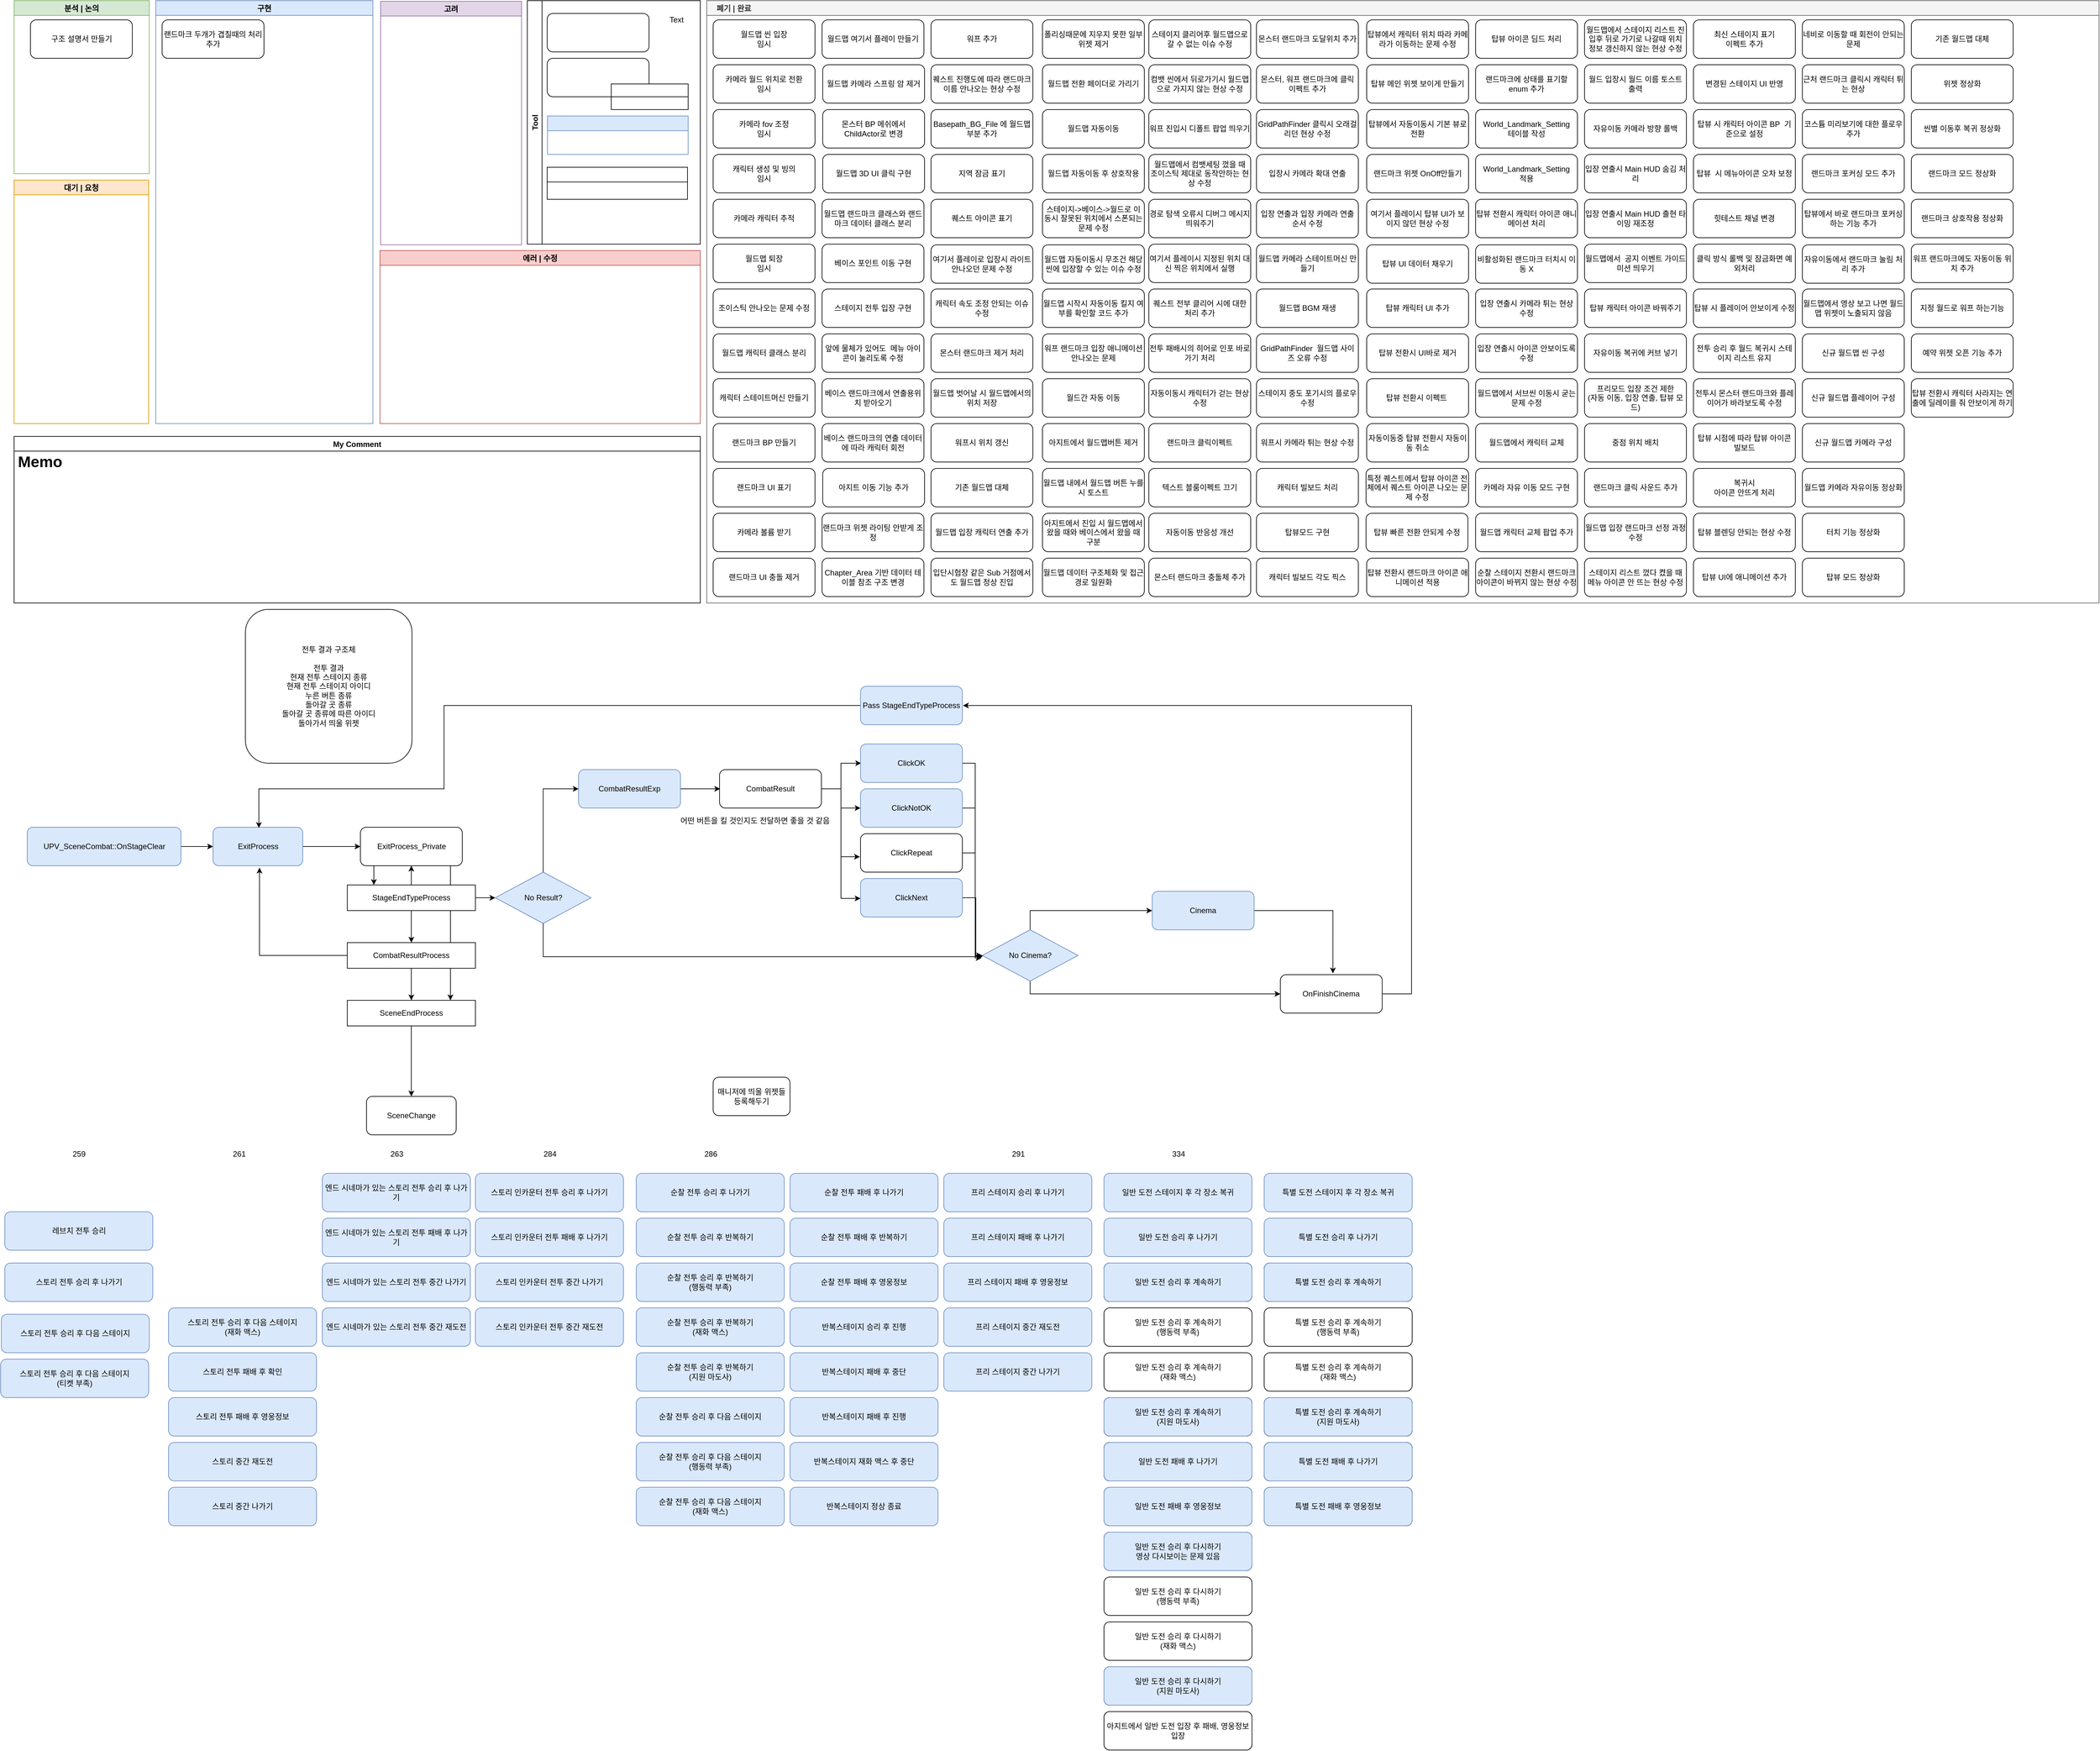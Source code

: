 <mxfile version="21.6.2" type="github">
  <diagram id="sQ8EXhfYu_Z4RW1TYD9f" name="Page-1">
    <mxGraphModel dx="1366" dy="728" grid="1" gridSize="10" guides="1" tooltips="1" connect="0" arrows="1" fold="1" page="1" pageScale="1" pageWidth="827" pageHeight="1169" math="0" shadow="0">
      <root>
        <mxCell id="0" />
        <mxCell id="1" parent="0" />
        <mxCell id="t61tYE5_9ADe4W2ooDKp-21" style="edgeStyle=orthogonalEdgeStyle;rounded=0;orthogonalLoop=1;jettySize=auto;html=1;" parent="1" source="t61tYE5_9ADe4W2ooDKp-10" target="t61tYE5_9ADe4W2ooDKp-19" edge="1">
          <mxGeometry relative="1" as="geometry">
            <Array as="points">
              <mxPoint x="730" y="1510" />
              <mxPoint x="730" y="1510" />
            </Array>
          </mxGeometry>
        </mxCell>
        <mxCell id="wOnGFkAYj0Utu0_wV-MN-16" value="구현" style="swimlane;fillColor=#dae8fc;strokeColor=#6c8ebf;" parent="1" vertex="1">
          <mxGeometry x="270" y="50" width="339" height="660" as="geometry" />
        </mxCell>
        <mxCell id="tH88tRurDEZZYX3UZ1Wb-2" value="랜드마크 두개가 겹칠때의 처리 추가" style="rounded=1;whiteSpace=wrap;html=1;" parent="wOnGFkAYj0Utu0_wV-MN-16" vertex="1">
          <mxGeometry x="10" y="30" width="159" height="60" as="geometry" />
        </mxCell>
        <mxCell id="wOnGFkAYj0Utu0_wV-MN-17" value="분석 | 논의" style="swimlane;strokeColor=#82b366;fillColor=#D5E8D4;" parent="1" vertex="1">
          <mxGeometry x="49" y="50" width="211" height="270" as="geometry" />
        </mxCell>
        <mxCell id="3n9GUd-Abg_DTLboe1xY-2" value="구조 설명서 만들기" style="rounded=1;whiteSpace=wrap;html=1;" parent="wOnGFkAYj0Utu0_wV-MN-17" vertex="1">
          <mxGeometry x="25.5" y="30" width="159" height="60" as="geometry" />
        </mxCell>
        <mxCell id="wOnGFkAYj0Utu0_wV-MN-18" value="고려" style="swimlane;fillColor=#e1d5e7;strokeColor=#9673a6;" parent="1" vertex="1">
          <mxGeometry x="621" y="51" width="220" height="380" as="geometry" />
        </mxCell>
        <mxCell id="MTrl5ynQiznJmTlUDSWs-4" value="대기 | 요청" style="swimlane;strokeColor=#d79b00;fillColor=#ffe6cc;" parent="1" vertex="1">
          <mxGeometry x="49" y="330" width="210" height="380" as="geometry" />
        </mxCell>
        <mxCell id="9A0mLHsorhuxDrabdEOj-9" value="에러 | 수정" style="swimlane;fillColor=#f8cecc;strokeColor=#b85450;startSize=23;" parent="1" vertex="1">
          <mxGeometry x="620" y="440" width="500" height="270" as="geometry">
            <mxRectangle x="620" y="440" width="90" height="23" as="alternateBounds" />
          </mxGeometry>
        </mxCell>
        <mxCell id="hDPYIisuoytdxOGGVnbc-3" value="    폐기 | 완료" style="swimlane;strokeColor=#666666;fillColor=#f5f5f5;fontColor=#333333;align=left;" parent="1" vertex="1">
          <mxGeometry x="1130" y="50" width="2173" height="940" as="geometry">
            <mxRectangle x="1130" y="50" width="90" height="23" as="alternateBounds" />
          </mxGeometry>
        </mxCell>
        <mxCell id="9BVSQYlsmqHMlIktp3W5-5" value="월드맵 씬 입장&lt;br&gt;임시" style="rounded=1;whiteSpace=wrap;html=1;" parent="hDPYIisuoytdxOGGVnbc-3" vertex="1">
          <mxGeometry x="10" y="30" width="159" height="60" as="geometry" />
        </mxCell>
        <mxCell id="kJ8uscEwteNc1p09hnLr-1" value="카메라 월드 위치로 전환&lt;br&gt;임시" style="rounded=1;whiteSpace=wrap;html=1;" parent="hDPYIisuoytdxOGGVnbc-3" vertex="1">
          <mxGeometry x="10" y="100" width="159" height="60" as="geometry" />
        </mxCell>
        <mxCell id="kJ8uscEwteNc1p09hnLr-4" value="카메라 fov 조정&lt;br&gt;임시" style="rounded=1;whiteSpace=wrap;html=1;" parent="hDPYIisuoytdxOGGVnbc-3" vertex="1">
          <mxGeometry x="10" y="170" width="159" height="60" as="geometry" />
        </mxCell>
        <mxCell id="kJ8uscEwteNc1p09hnLr-2" value="캐릭터 생성 및 빙의&lt;br&gt;임시" style="rounded=1;whiteSpace=wrap;html=1;" parent="hDPYIisuoytdxOGGVnbc-3" vertex="1">
          <mxGeometry x="10" y="240" width="159" height="60" as="geometry" />
        </mxCell>
        <mxCell id="yRjn5Evf7NWM66I1Z_kQ-1" value="카메라 캐릭터 추적" style="rounded=1;whiteSpace=wrap;html=1;" parent="hDPYIisuoytdxOGGVnbc-3" vertex="1">
          <mxGeometry x="10" y="310" width="159" height="60" as="geometry" />
        </mxCell>
        <mxCell id="kJ8uscEwteNc1p09hnLr-3" value="월드맵 퇴장&lt;br&gt;임시" style="rounded=1;whiteSpace=wrap;html=1;" parent="hDPYIisuoytdxOGGVnbc-3" vertex="1">
          <mxGeometry x="10" y="380" width="159" height="60" as="geometry" />
        </mxCell>
        <mxCell id="cxw23tFFmiZz1Zq3z1TT-1" value="조이스틱 안나오는 문제 수정" style="rounded=1;whiteSpace=wrap;html=1;" parent="hDPYIisuoytdxOGGVnbc-3" vertex="1">
          <mxGeometry x="10" y="450" width="159" height="60" as="geometry" />
        </mxCell>
        <mxCell id="uF-B9j87NHDLKM0phF6b-1" value="월드맵 캐릭터 클래스 분리" style="rounded=1;whiteSpace=wrap;html=1;" parent="hDPYIisuoytdxOGGVnbc-3" vertex="1">
          <mxGeometry x="10" y="520" width="159" height="60" as="geometry" />
        </mxCell>
        <mxCell id="ntnGT9J50WzDBnbT4Uqs-1" value="캐릭터 스테이트머신 만들기" style="rounded=1;whiteSpace=wrap;html=1;" parent="hDPYIisuoytdxOGGVnbc-3" vertex="1">
          <mxGeometry x="10" y="590" width="159" height="60" as="geometry" />
        </mxCell>
        <mxCell id="kUrRIZUl9LaLp0kbs6zG-4" value="랜드마크 BP 만들기" style="rounded=1;whiteSpace=wrap;html=1;" parent="hDPYIisuoytdxOGGVnbc-3" vertex="1">
          <mxGeometry x="10" y="660" width="159" height="60" as="geometry" />
        </mxCell>
        <mxCell id="kUrRIZUl9LaLp0kbs6zG-2" value="랜드마크 UI 표기" style="rounded=1;whiteSpace=wrap;html=1;" parent="hDPYIisuoytdxOGGVnbc-3" vertex="1">
          <mxGeometry x="10" y="730" width="159" height="60" as="geometry" />
        </mxCell>
        <mxCell id="kUrRIZUl9LaLp0kbs6zG-5" value="카메라 볼륨 받기" style="rounded=1;whiteSpace=wrap;html=1;" parent="hDPYIisuoytdxOGGVnbc-3" vertex="1">
          <mxGeometry x="10" y="800" width="159" height="60" as="geometry" />
        </mxCell>
        <mxCell id="FVeLGarL4Bx6jjXFqlQJ-10" value="랜드마크 UI 충돌 제거" style="rounded=1;whiteSpace=wrap;html=1;" parent="hDPYIisuoytdxOGGVnbc-3" vertex="1">
          <mxGeometry x="10" y="870" width="159" height="60" as="geometry" />
        </mxCell>
        <mxCell id="FVeLGarL4Bx6jjXFqlQJ-15" value="월드맵 여기서 플레이 만들기" style="rounded=1;whiteSpace=wrap;html=1;" parent="hDPYIisuoytdxOGGVnbc-3" vertex="1">
          <mxGeometry x="180" y="30" width="159" height="60" as="geometry" />
        </mxCell>
        <mxCell id="MpmLaDjJg55ybIjkZB8d-1" value="월드맵 카메라 스프링 암 제거" style="rounded=1;whiteSpace=wrap;html=1;" parent="hDPYIisuoytdxOGGVnbc-3" vertex="1">
          <mxGeometry x="181" y="100" width="159" height="60" as="geometry" />
        </mxCell>
        <mxCell id="MpmLaDjJg55ybIjkZB8d-2" value="몬스터 BP 메쉬에서 ChildActor로 변경" style="rounded=1;whiteSpace=wrap;html=1;" parent="hDPYIisuoytdxOGGVnbc-3" vertex="1">
          <mxGeometry x="181" y="170" width="159" height="60" as="geometry" />
        </mxCell>
        <mxCell id="MpmLaDjJg55ybIjkZB8d-3" value="월드맵 3D UI 클릭 구현" style="rounded=1;whiteSpace=wrap;html=1;" parent="hDPYIisuoytdxOGGVnbc-3" vertex="1">
          <mxGeometry x="181" y="240" width="159" height="60" as="geometry" />
        </mxCell>
        <mxCell id="FVeLGarL4Bx6jjXFqlQJ-1" value="월드맵 랜드마크 클래스와 랜드마크 데이터 클래스 분리" style="rounded=1;whiteSpace=wrap;html=1;" parent="hDPYIisuoytdxOGGVnbc-3" vertex="1">
          <mxGeometry x="180" y="310" width="159" height="60" as="geometry" />
        </mxCell>
        <mxCell id="s0KTj7OfFC7dR2lRxoUk-1" value="베이스 포인트 이동 구현" style="rounded=1;whiteSpace=wrap;html=1;" parent="hDPYIisuoytdxOGGVnbc-3" vertex="1">
          <mxGeometry x="180" y="380" width="159" height="60" as="geometry" />
        </mxCell>
        <mxCell id="tX3Zyx4plG_LYguIR7dp-1" value="스테이지 전투 입장 구현" style="rounded=1;whiteSpace=wrap;html=1;" parent="hDPYIisuoytdxOGGVnbc-3" vertex="1">
          <mxGeometry x="180" y="450" width="159" height="60" as="geometry" />
        </mxCell>
        <mxCell id="hu1OD9EVnopHbL7iSOV7-1" value="앞에 물체가 있어도&amp;nbsp; 메뉴 아이콘이 눌리도록 수정" style="rounded=1;whiteSpace=wrap;html=1;" parent="hDPYIisuoytdxOGGVnbc-3" vertex="1">
          <mxGeometry x="180" y="520" width="159" height="60" as="geometry" />
        </mxCell>
        <mxCell id="hu1OD9EVnopHbL7iSOV7-2" value="베이스 랜드마크에서 연출용위치 받아오기" style="rounded=1;whiteSpace=wrap;html=1;" parent="hDPYIisuoytdxOGGVnbc-3" vertex="1">
          <mxGeometry x="180" y="590" width="159" height="60" as="geometry" />
        </mxCell>
        <mxCell id="hu1OD9EVnopHbL7iSOV7-3" value="베이스 랜드마크의 연출 데이터에 따라 캐릭터 회전" style="rounded=1;whiteSpace=wrap;html=1;" parent="hDPYIisuoytdxOGGVnbc-3" vertex="1">
          <mxGeometry x="180" y="660" width="159" height="60" as="geometry" />
        </mxCell>
        <mxCell id="hu1OD9EVnopHbL7iSOV7-6" value="아지트 이동 기능 추가" style="rounded=1;whiteSpace=wrap;html=1;" parent="hDPYIisuoytdxOGGVnbc-3" vertex="1">
          <mxGeometry x="181" y="730" width="159" height="60" as="geometry" />
        </mxCell>
        <mxCell id="FVeLGarL4Bx6jjXFqlQJ-14" value="랜드마크 위젯 라이팅 안받게 조정" style="rounded=1;whiteSpace=wrap;html=1;" parent="hDPYIisuoytdxOGGVnbc-3" vertex="1">
          <mxGeometry x="180" y="800" width="159" height="60" as="geometry" />
        </mxCell>
        <mxCell id="VziutdPzhEZgrA94Z21b-1" value="Chapter_Area 기반 데이터 테이블 참조 구조 변경" style="rounded=1;whiteSpace=wrap;html=1;" parent="hDPYIisuoytdxOGGVnbc-3" vertex="1">
          <mxGeometry x="180" y="870" width="159" height="60" as="geometry" />
        </mxCell>
        <mxCell id="hu1OD9EVnopHbL7iSOV7-5" value="워프 추가" style="rounded=1;whiteSpace=wrap;html=1;" parent="hDPYIisuoytdxOGGVnbc-3" vertex="1">
          <mxGeometry x="350" y="30" width="159" height="60" as="geometry" />
        </mxCell>
        <mxCell id="tX3Zyx4plG_LYguIR7dp-3" value="퀘스트 진행도에 따라 랜드마크 이름 안나오는 현상 수정" style="rounded=1;whiteSpace=wrap;html=1;" parent="hDPYIisuoytdxOGGVnbc-3" vertex="1">
          <mxGeometry x="350" y="100" width="159" height="60" as="geometry" />
        </mxCell>
        <mxCell id="vTnbH4VRIqhErS-_WKO5-2" value="Basepath_BG_File 에 월드맵 부분 추가" style="rounded=1;whiteSpace=wrap;html=1;" parent="hDPYIisuoytdxOGGVnbc-3" vertex="1">
          <mxGeometry x="350" y="170" width="159" height="60" as="geometry" />
        </mxCell>
        <mxCell id="aJXqh1K0Nn5Xe1cv9KpU-2" value="지역 잠금 표기" style="rounded=1;whiteSpace=wrap;html=1;" parent="hDPYIisuoytdxOGGVnbc-3" vertex="1">
          <mxGeometry x="350" y="240" width="159" height="60" as="geometry" />
        </mxCell>
        <mxCell id="aJXqh1K0Nn5Xe1cv9KpU-1" value="퀘스트 아이콘 표기" style="rounded=1;whiteSpace=wrap;html=1;" parent="hDPYIisuoytdxOGGVnbc-3" vertex="1">
          <mxGeometry x="350" y="310" width="159" height="60" as="geometry" />
        </mxCell>
        <mxCell id="FLyrwEwp2BvWuSFHGyy_-1" value="여기서 플레이로 입장시 라이트 안나오던 문제 수정" style="rounded=1;whiteSpace=wrap;html=1;" parent="hDPYIisuoytdxOGGVnbc-3" vertex="1">
          <mxGeometry x="350" y="381" width="159" height="60" as="geometry" />
        </mxCell>
        <mxCell id="3n9GUd-Abg_DTLboe1xY-1" value="캐릭터 속도 조정 안되는 이슈 수정" style="rounded=1;whiteSpace=wrap;html=1;" parent="hDPYIisuoytdxOGGVnbc-3" vertex="1">
          <mxGeometry x="350" y="450" width="159" height="60" as="geometry" />
        </mxCell>
        <mxCell id="aJXqh1K0Nn5Xe1cv9KpU-3" value="몬스터 랜드마크 제거 처리" style="rounded=1;whiteSpace=wrap;html=1;" parent="hDPYIisuoytdxOGGVnbc-3" vertex="1">
          <mxGeometry x="350" y="520" width="159" height="60" as="geometry" />
        </mxCell>
        <mxCell id="aJXqh1K0Nn5Xe1cv9KpU-8" value="월드맵 벗어날 시 월드맵에서의 위치 저장" style="rounded=1;whiteSpace=wrap;html=1;" parent="hDPYIisuoytdxOGGVnbc-3" vertex="1">
          <mxGeometry x="350" y="590" width="159" height="60" as="geometry" />
        </mxCell>
        <mxCell id="aJXqh1K0Nn5Xe1cv9KpU-5" value="워프시 위치 갱신" style="rounded=1;whiteSpace=wrap;html=1;" parent="hDPYIisuoytdxOGGVnbc-3" vertex="1">
          <mxGeometry x="350" y="660" width="159" height="60" as="geometry" />
        </mxCell>
        <mxCell id="VziutdPzhEZgrA94Z21b-2" value="기존 월드맵 대체" style="rounded=1;whiteSpace=wrap;html=1;" parent="hDPYIisuoytdxOGGVnbc-3" vertex="1">
          <mxGeometry x="350" y="730" width="159" height="60" as="geometry" />
        </mxCell>
        <mxCell id="tX3Zyx4plG_LYguIR7dp-2" value="월드맵 입장 캐릭터 연출 추가" style="rounded=1;whiteSpace=wrap;html=1;" parent="hDPYIisuoytdxOGGVnbc-3" vertex="1">
          <mxGeometry x="350" y="800" width="159" height="60" as="geometry" />
        </mxCell>
        <mxCell id="oumLD8d3DvaTa1NXrWpt-25" value="입단시험장 같은 Sub 거점에서도 월드맵 정상 진입" style="rounded=1;whiteSpace=wrap;html=1;" parent="hDPYIisuoytdxOGGVnbc-3" vertex="1">
          <mxGeometry x="350" y="870" width="159" height="60" as="geometry" />
        </mxCell>
        <mxCell id="YOphfvXv3w3T6gH0D8vC-4" value="폴리싱때문에 지우지 못한 일부 위젯 제거" style="rounded=1;whiteSpace=wrap;html=1;" parent="hDPYIisuoytdxOGGVnbc-3" vertex="1">
          <mxGeometry x="524" y="30" width="159" height="60" as="geometry" />
        </mxCell>
        <mxCell id="uF-B9j87NHDLKM0phF6b-2" value="월드맵 전환 페이더로 가리기" style="rounded=1;whiteSpace=wrap;html=1;" parent="hDPYIisuoytdxOGGVnbc-3" vertex="1">
          <mxGeometry x="524" y="100" width="159" height="60" as="geometry" />
        </mxCell>
        <mxCell id="u0nCcGJNxC8-_9czxoVS-1" value="월드맵 자동이동" style="rounded=1;whiteSpace=wrap;html=1;" parent="hDPYIisuoytdxOGGVnbc-3" vertex="1">
          <mxGeometry x="524" y="170" width="159" height="60" as="geometry" />
        </mxCell>
        <mxCell id="u0nCcGJNxC8-_9czxoVS-2" value="월드맵 자동이동 후 상호작용" style="rounded=1;whiteSpace=wrap;html=1;" parent="hDPYIisuoytdxOGGVnbc-3" vertex="1">
          <mxGeometry x="524" y="240" width="159" height="60" as="geometry" />
        </mxCell>
        <mxCell id="Jo1sR8eKfxSIK5YHPcvh-1" value="스테이지-&amp;gt;베이스-&amp;gt;월드로 이동시 잘못된 위치에서 스폰되는 문제 수정" style="rounded=1;whiteSpace=wrap;html=1;" parent="hDPYIisuoytdxOGGVnbc-3" vertex="1">
          <mxGeometry x="524" y="310" width="159" height="60" as="geometry" />
        </mxCell>
        <mxCell id="Jo1sR8eKfxSIK5YHPcvh-6" value="월드맵 자동이동시 무조건 해당 씬에 입장할 수 있는 이슈 수정" style="rounded=1;whiteSpace=wrap;html=1;" parent="hDPYIisuoytdxOGGVnbc-3" vertex="1">
          <mxGeometry x="524" y="381" width="159" height="60" as="geometry" />
        </mxCell>
        <mxCell id="Jo1sR8eKfxSIK5YHPcvh-9" value="월드맵 시작시 자동이동 킬지 여부를 확인할 코드 추가" style="rounded=1;whiteSpace=wrap;html=1;" parent="hDPYIisuoytdxOGGVnbc-3" vertex="1">
          <mxGeometry x="524" y="450" width="159" height="60" as="geometry" />
        </mxCell>
        <mxCell id="8W-5HiM0g_xqCb6TnJaL-1" value="워프 랜드마크 입장 애니메이션 안나오는 문제" style="rounded=1;whiteSpace=wrap;html=1;" parent="hDPYIisuoytdxOGGVnbc-3" vertex="1">
          <mxGeometry x="524" y="520" width="159" height="60" as="geometry" />
        </mxCell>
        <mxCell id="Jo1sR8eKfxSIK5YHPcvh-8" value="월드간 자동 이동" style="rounded=1;whiteSpace=wrap;html=1;" parent="hDPYIisuoytdxOGGVnbc-3" vertex="1">
          <mxGeometry x="524" y="590" width="159" height="60" as="geometry" />
        </mxCell>
        <mxCell id="YOphfvXv3w3T6gH0D8vC-2" value="아지트에서 월드맵버튼 제거" style="rounded=1;whiteSpace=wrap;html=1;" parent="hDPYIisuoytdxOGGVnbc-3" vertex="1">
          <mxGeometry x="524" y="660" width="159" height="60" as="geometry" />
        </mxCell>
        <mxCell id="aJXqh1K0Nn5Xe1cv9KpU-7" value="월드맵 내에서 월드맵 버튼 누를 시 토스트" style="rounded=1;whiteSpace=wrap;html=1;" parent="hDPYIisuoytdxOGGVnbc-3" vertex="1">
          <mxGeometry x="524" y="730" width="159" height="60" as="geometry" />
        </mxCell>
        <mxCell id="YOphfvXv3w3T6gH0D8vC-3" value="아지트에서 진입 시 월드맵에서 왔을 때와 베이스에서 왔을 때 구분" style="rounded=1;whiteSpace=wrap;html=1;" parent="hDPYIisuoytdxOGGVnbc-3" vertex="1">
          <mxGeometry x="524" y="800" width="159" height="60" as="geometry" />
        </mxCell>
        <mxCell id="8W-5HiM0g_xqCb6TnJaL-8" value="월드맵 데이터 구조체화 및 접근 경로 일원화" style="rounded=1;whiteSpace=wrap;html=1;" parent="hDPYIisuoytdxOGGVnbc-3" vertex="1">
          <mxGeometry x="524" y="870" width="159" height="60" as="geometry" />
        </mxCell>
        <mxCell id="Jo1sR8eKfxSIK5YHPcvh-7" value="스테이지 클리어후 월드맵으로 갈 수 없는 이슈 수정" style="rounded=1;whiteSpace=wrap;html=1;" parent="hDPYIisuoytdxOGGVnbc-3" vertex="1">
          <mxGeometry x="690" y="30" width="159" height="60" as="geometry" />
        </mxCell>
        <mxCell id="8W-5HiM0g_xqCb6TnJaL-13" value="컴뱃 씬에서 뒤로가기시 월드맵으로 가지지 않는 현상 수정" style="rounded=1;whiteSpace=wrap;html=1;" parent="hDPYIisuoytdxOGGVnbc-3" vertex="1">
          <mxGeometry x="690" y="100" width="159" height="60" as="geometry" />
        </mxCell>
        <mxCell id="YOphfvXv3w3T6gH0D8vC-1" value="워프 진입시 디폴트 팝업 띄우기" style="rounded=1;whiteSpace=wrap;html=1;" parent="hDPYIisuoytdxOGGVnbc-3" vertex="1">
          <mxGeometry x="690" y="170" width="159" height="60" as="geometry" />
        </mxCell>
        <mxCell id="0YbdCkCPDgOpJQ5s0eNi-1" value="월드맵에서 컴뱃세팅 껐을 때&lt;br&gt;조이스틱 제대로 동작안하는 현상 수정" style="rounded=1;whiteSpace=wrap;html=1;" parent="hDPYIisuoytdxOGGVnbc-3" vertex="1">
          <mxGeometry x="690" y="240" width="159" height="60" as="geometry" />
        </mxCell>
        <mxCell id="8W-5HiM0g_xqCb6TnJaL-3" value="경로 탐색 오류시 디버그 메시지 띄워주기" style="rounded=1;whiteSpace=wrap;html=1;" parent="hDPYIisuoytdxOGGVnbc-3" vertex="1">
          <mxGeometry x="690" y="310" width="159" height="60" as="geometry" />
        </mxCell>
        <mxCell id="0YbdCkCPDgOpJQ5s0eNi-59" value="여기서 플레이시 지정된 위치 대신 찍은 위치에서 실행" style="rounded=1;whiteSpace=wrap;html=1;" parent="hDPYIisuoytdxOGGVnbc-3" vertex="1">
          <mxGeometry x="690" y="380" width="159" height="60" as="geometry" />
        </mxCell>
        <mxCell id="cXrSSiKGNR84lDz2egX0-1" value="퀘스트 전부 클리어 시에 대한 처리 추가" style="rounded=1;whiteSpace=wrap;html=1;" parent="hDPYIisuoytdxOGGVnbc-3" vertex="1">
          <mxGeometry x="690" y="450" width="159" height="60" as="geometry" />
        </mxCell>
        <mxCell id="3n9GUd-Abg_DTLboe1xY-3" value="전투 패배시의 히어로 인포 바로가기 처리" style="rounded=1;whiteSpace=wrap;html=1;" parent="hDPYIisuoytdxOGGVnbc-3" vertex="1">
          <mxGeometry x="690" y="520" width="159" height="60" as="geometry" />
        </mxCell>
        <mxCell id="cXrSSiKGNR84lDz2egX0-2" value="자동이동시 캐릭터가 걷는 현상 수정" style="rounded=1;whiteSpace=wrap;html=1;" parent="hDPYIisuoytdxOGGVnbc-3" vertex="1">
          <mxGeometry x="690" y="590" width="159" height="60" as="geometry" />
        </mxCell>
        <mxCell id="64FQEQr_2ayWrwuSwf5f-1" value="랜드마크 클릭이펙트" style="rounded=1;whiteSpace=wrap;html=1;" parent="hDPYIisuoytdxOGGVnbc-3" vertex="1">
          <mxGeometry x="690" y="660" width="159" height="60" as="geometry" />
        </mxCell>
        <mxCell id="64FQEQr_2ayWrwuSwf5f-2" value="텍스트 블룸이펙트 끄기" style="rounded=1;whiteSpace=wrap;html=1;" parent="hDPYIisuoytdxOGGVnbc-3" vertex="1">
          <mxGeometry x="690" y="730" width="159" height="60" as="geometry" />
        </mxCell>
        <mxCell id="s3fVz8B0_eKCuiCZlDrP-1" value="자동이동 반응성 개선" style="rounded=1;whiteSpace=wrap;html=1;" parent="hDPYIisuoytdxOGGVnbc-3" vertex="1">
          <mxGeometry x="690" y="800" width="159" height="60" as="geometry" />
        </mxCell>
        <mxCell id="64FQEQr_2ayWrwuSwf5f-7" value="몬스터 랜드마크 충돌체 추가" style="rounded=1;whiteSpace=wrap;html=1;" parent="hDPYIisuoytdxOGGVnbc-3" vertex="1">
          <mxGeometry x="690" y="870" width="159" height="60" as="geometry" />
        </mxCell>
        <mxCell id="64FQEQr_2ayWrwuSwf5f-8" value="몬스터 랜드마크 도달위치 추가" style="rounded=1;whiteSpace=wrap;html=1;" parent="hDPYIisuoytdxOGGVnbc-3" vertex="1">
          <mxGeometry x="858" y="30" width="159" height="60" as="geometry" />
        </mxCell>
        <mxCell id="s3fVz8B0_eKCuiCZlDrP-2" value="몬스터, 워프 랜드마크에 클릭 이펙트 추가" style="rounded=1;whiteSpace=wrap;html=1;" parent="hDPYIisuoytdxOGGVnbc-3" vertex="1">
          <mxGeometry x="858" y="100" width="159" height="60" as="geometry" />
        </mxCell>
        <mxCell id="2JIuBZvut24-F72_1Jtr-1" value="GridPathFinder 클릭시 오래걸리던 현상 수정" style="rounded=1;whiteSpace=wrap;html=1;" parent="hDPYIisuoytdxOGGVnbc-3" vertex="1">
          <mxGeometry x="858" y="170" width="159" height="60" as="geometry" />
        </mxCell>
        <mxCell id="64FQEQr_2ayWrwuSwf5f-4" value="입장시 카메라 확대 연출" style="rounded=1;whiteSpace=wrap;html=1;" parent="hDPYIisuoytdxOGGVnbc-3" vertex="1">
          <mxGeometry x="858" y="240" width="159" height="60" as="geometry" />
        </mxCell>
        <mxCell id="to72HJVgrAUHl3wlcvDe-1" value="입장 연출과 입장 카메라 연출 순서 수정" style="rounded=1;whiteSpace=wrap;html=1;" parent="hDPYIisuoytdxOGGVnbc-3" vertex="1">
          <mxGeometry x="858" y="310" width="159" height="60" as="geometry" />
        </mxCell>
        <mxCell id="to72HJVgrAUHl3wlcvDe-2" value="월드맵 카메라 스테이트머신 만들기" style="rounded=1;whiteSpace=wrap;html=1;" parent="hDPYIisuoytdxOGGVnbc-3" vertex="1">
          <mxGeometry x="858" y="380" width="159" height="60" as="geometry" />
        </mxCell>
        <mxCell id="64FQEQr_2ayWrwuSwf5f-5" value="월드맵 BGM 재생" style="rounded=1;whiteSpace=wrap;html=1;" parent="hDPYIisuoytdxOGGVnbc-3" vertex="1">
          <mxGeometry x="858" y="450" width="159" height="60" as="geometry" />
        </mxCell>
        <mxCell id="to72HJVgrAUHl3wlcvDe-3" value="GridPathFinder&amp;nbsp; 월드맵 사이즈 오류 수정" style="rounded=1;whiteSpace=wrap;html=1;" parent="hDPYIisuoytdxOGGVnbc-3" vertex="1">
          <mxGeometry x="858" y="520" width="159" height="60" as="geometry" />
        </mxCell>
        <mxCell id="s3fVz8B0_eKCuiCZlDrP-3" value="스테이지 중도 포기시의 플로우 수정" style="rounded=1;whiteSpace=wrap;html=1;" parent="hDPYIisuoytdxOGGVnbc-3" vertex="1">
          <mxGeometry x="858" y="590" width="159" height="60" as="geometry" />
        </mxCell>
        <mxCell id="6BeGjnloRrR3I4soAt5y-1" value="워프시 카메라 튀는 현상 수정" style="rounded=1;whiteSpace=wrap;html=1;" parent="hDPYIisuoytdxOGGVnbc-3" vertex="1">
          <mxGeometry x="858" y="660" width="159" height="60" as="geometry" />
        </mxCell>
        <mxCell id="6BeGjnloRrR3I4soAt5y-2" value="캐릭터 빌보드 처리" style="rounded=1;whiteSpace=wrap;html=1;" parent="hDPYIisuoytdxOGGVnbc-3" vertex="1">
          <mxGeometry x="858" y="730" width="159" height="60" as="geometry" />
        </mxCell>
        <mxCell id="EZXJnPdTZzkH9vvSo_Yl-1" value="탑뷰모드 구현" style="rounded=1;whiteSpace=wrap;html=1;" parent="hDPYIisuoytdxOGGVnbc-3" vertex="1">
          <mxGeometry x="858" y="800" width="159" height="60" as="geometry" />
        </mxCell>
        <mxCell id="EZXJnPdTZzkH9vvSo_Yl-2" value="캐릭터 빌보드 각도 픽스" style="rounded=1;whiteSpace=wrap;html=1;" parent="hDPYIisuoytdxOGGVnbc-3" vertex="1">
          <mxGeometry x="858" y="870" width="159" height="60" as="geometry" />
        </mxCell>
        <mxCell id="M5cx-8fCUEEudnbn61TY-1" value="탑뷰에서 캐릭터 위치 따라 카메라가 이동하는 문제 수정" style="rounded=1;whiteSpace=wrap;html=1;" parent="hDPYIisuoytdxOGGVnbc-3" vertex="1">
          <mxGeometry x="1030" y="30" width="159" height="60" as="geometry" />
        </mxCell>
        <mxCell id="M5cx-8fCUEEudnbn61TY-2" value="탑뷰 메인 위젯 보이게 만들기" style="rounded=1;whiteSpace=wrap;html=1;" parent="hDPYIisuoytdxOGGVnbc-3" vertex="1">
          <mxGeometry x="1030" y="100" width="159" height="60" as="geometry" />
        </mxCell>
        <mxCell id="M5cx-8fCUEEudnbn61TY-3" value="탑뷰에서 자동이동시 기본 뷰로 전환" style="rounded=1;whiteSpace=wrap;html=1;" parent="hDPYIisuoytdxOGGVnbc-3" vertex="1">
          <mxGeometry x="1030" y="170" width="159" height="60" as="geometry" />
        </mxCell>
        <mxCell id="M5cx-8fCUEEudnbn61TY-4" value="랜드마크 위젯 OnOff만들기" style="rounded=1;whiteSpace=wrap;html=1;" parent="hDPYIisuoytdxOGGVnbc-3" vertex="1">
          <mxGeometry x="1030" y="240" width="159" height="60" as="geometry" />
        </mxCell>
        <mxCell id="M5cx-8fCUEEudnbn61TY-10" value="여기서 플레이시 탑뷰 UI가 보이지 않던 현상 수정" style="rounded=1;whiteSpace=wrap;html=1;" parent="hDPYIisuoytdxOGGVnbc-3" vertex="1">
          <mxGeometry x="1030" y="310" width="159" height="60" as="geometry" />
        </mxCell>
        <mxCell id="M5cx-8fCUEEudnbn61TY-6" value="탑뷰 UI 데이터 채우기" style="rounded=1;whiteSpace=wrap;html=1;" parent="hDPYIisuoytdxOGGVnbc-3" vertex="1">
          <mxGeometry x="1030" y="381" width="159" height="60" as="geometry" />
        </mxCell>
        <mxCell id="M5cx-8fCUEEudnbn61TY-9" value="탑뷰 캐릭터 UI 추가" style="rounded=1;whiteSpace=wrap;html=1;" parent="hDPYIisuoytdxOGGVnbc-3" vertex="1">
          <mxGeometry x="1030" y="450" width="159" height="60" as="geometry" />
        </mxCell>
        <mxCell id="M5cx-8fCUEEudnbn61TY-12" value="탑뷰 전환시 UI바로 제거" style="rounded=1;whiteSpace=wrap;html=1;" parent="hDPYIisuoytdxOGGVnbc-3" vertex="1">
          <mxGeometry x="1030" y="520" width="159" height="60" as="geometry" />
        </mxCell>
        <mxCell id="M5cx-8fCUEEudnbn61TY-13" value="탑뷰 전환시 이펙트&amp;nbsp;" style="rounded=1;whiteSpace=wrap;html=1;" parent="hDPYIisuoytdxOGGVnbc-3" vertex="1">
          <mxGeometry x="1030" y="590" width="159" height="60" as="geometry" />
        </mxCell>
        <mxCell id="00uq8wK7RQb69D_6-GNy-1" value="자동이동중 탑뷰 전환시 자동이동 취소" style="rounded=1;whiteSpace=wrap;html=1;" parent="hDPYIisuoytdxOGGVnbc-3" vertex="1">
          <mxGeometry x="1030" y="660" width="159" height="60" as="geometry" />
        </mxCell>
        <mxCell id="00uq8wK7RQb69D_6-GNy-3" value="특정 퀘스트에서 탑뷰 아이콘 전체에서 퀘스트 아이콘 나오는 문제 수정" style="rounded=1;whiteSpace=wrap;html=1;" parent="hDPYIisuoytdxOGGVnbc-3" vertex="1">
          <mxGeometry x="1029" y="730" width="160" height="60" as="geometry" />
        </mxCell>
        <mxCell id="00uq8wK7RQb69D_6-GNy-4" value="탑뷰 빠른 전환 안되게 수정" style="rounded=1;whiteSpace=wrap;html=1;" parent="hDPYIisuoytdxOGGVnbc-3" vertex="1">
          <mxGeometry x="1029" y="800" width="159" height="60" as="geometry" />
        </mxCell>
        <mxCell id="M5cx-8fCUEEudnbn61TY-11" value="탑뷰 전환시 랜드마크 아이콘 애니메이션 적용" style="rounded=1;whiteSpace=wrap;html=1;" parent="hDPYIisuoytdxOGGVnbc-3" vertex="1">
          <mxGeometry x="1030" y="870" width="159" height="60" as="geometry" />
        </mxCell>
        <mxCell id="EZXJnPdTZzkH9vvSo_Yl-5" value="랜드마크에 상태를 표기할 enum 추가" style="rounded=1;whiteSpace=wrap;html=1;" parent="hDPYIisuoytdxOGGVnbc-3" vertex="1">
          <mxGeometry x="1200" y="100" width="159" height="60" as="geometry" />
        </mxCell>
        <mxCell id="vkU4h4DgNddi4Fep3lrU-1" value="World_Landmark_Setting&lt;br&gt;테이블 작성" style="rounded=1;whiteSpace=wrap;html=1;" parent="hDPYIisuoytdxOGGVnbc-3" vertex="1">
          <mxGeometry x="1200" y="170" width="159" height="60" as="geometry" />
        </mxCell>
        <mxCell id="00uq8wK7RQb69D_6-GNy-2" value="탑뷰 아이콘 딤드 처리" style="rounded=1;whiteSpace=wrap;html=1;" parent="hDPYIisuoytdxOGGVnbc-3" vertex="1">
          <mxGeometry x="1200" y="30" width="159" height="60" as="geometry" />
        </mxCell>
        <mxCell id="vkU4h4DgNddi4Fep3lrU-2" value="&lt;span&gt;World_Landmark_Setting&lt;br&gt;적용&lt;br&gt;&lt;/span&gt;" style="rounded=1;whiteSpace=wrap;html=1;" parent="hDPYIisuoytdxOGGVnbc-3" vertex="1">
          <mxGeometry x="1200" y="240" width="159" height="60" as="geometry" />
        </mxCell>
        <mxCell id="00uq8wK7RQb69D_6-GNy-5" value="탑뷰 전환시 캐릭터 아이콘 애니메이션 처리" style="rounded=1;whiteSpace=wrap;html=1;" parent="hDPYIisuoytdxOGGVnbc-3" vertex="1">
          <mxGeometry x="1200" y="310" width="159" height="60" as="geometry" />
        </mxCell>
        <mxCell id="64FQEQr_2ayWrwuSwf5f-3" value="비활성화된 랜드마크 터치시 이동 X" style="rounded=1;whiteSpace=wrap;html=1;" parent="hDPYIisuoytdxOGGVnbc-3" vertex="1">
          <mxGeometry x="1200" y="381" width="159" height="60" as="geometry" />
        </mxCell>
        <mxCell id="pyqbqzt4Y7K18uowzmh9-1" value="입장 연출시 카메라 튀는 현상 수정" style="rounded=1;whiteSpace=wrap;html=1;" parent="hDPYIisuoytdxOGGVnbc-3" vertex="1">
          <mxGeometry x="1200" y="450" width="159" height="60" as="geometry" />
        </mxCell>
        <mxCell id="pyqbqzt4Y7K18uowzmh9-2" value="입장 연출시 아이콘 안보이도록 수정" style="rounded=1;whiteSpace=wrap;html=1;" parent="hDPYIisuoytdxOGGVnbc-3" vertex="1">
          <mxGeometry x="1200" y="520" width="159" height="60" as="geometry" />
        </mxCell>
        <mxCell id="vkU4h4DgNddi4Fep3lrU-3" value="월드맵에서 서브씬 이동시 굳는 문제 수정" style="rounded=1;whiteSpace=wrap;html=1;" parent="hDPYIisuoytdxOGGVnbc-3" vertex="1">
          <mxGeometry x="1200" y="590" width="159" height="60" as="geometry" />
        </mxCell>
        <mxCell id="pyqbqzt4Y7K18uowzmh9-4" value="월드맵에서 캐릭터 교체" style="rounded=1;whiteSpace=wrap;html=1;" parent="hDPYIisuoytdxOGGVnbc-3" vertex="1">
          <mxGeometry x="1200" y="660" width="159" height="60" as="geometry" />
        </mxCell>
        <mxCell id="EZXJnPdTZzkH9vvSo_Yl-3" value="카메라 자유 이동 모드 구현" style="rounded=1;whiteSpace=wrap;html=1;" parent="hDPYIisuoytdxOGGVnbc-3" vertex="1">
          <mxGeometry x="1200" y="730" width="159" height="60" as="geometry" />
        </mxCell>
        <mxCell id="ZZ_allogNaNS1vJRIOOs-1" value="월드맵 캐릭터 교체 팝업 추가" style="rounded=1;whiteSpace=wrap;html=1;" parent="hDPYIisuoytdxOGGVnbc-3" vertex="1">
          <mxGeometry x="1200" y="800" width="159" height="60" as="geometry" />
        </mxCell>
        <mxCell id="ZZ_allogNaNS1vJRIOOs-2" value="순찰 스테이지 전환시 랜드마크 아이콘이 바뀌지 않는 현상 수정" style="rounded=1;whiteSpace=wrap;html=1;" parent="hDPYIisuoytdxOGGVnbc-3" vertex="1">
          <mxGeometry x="1200" y="870" width="159" height="60" as="geometry" />
        </mxCell>
        <mxCell id="mnf_BsjecDP9vaYiEndk-1" value="월드 입장시 월드 이름 토스트 출력" style="rounded=1;whiteSpace=wrap;html=1;" parent="hDPYIisuoytdxOGGVnbc-3" vertex="1">
          <mxGeometry x="1370" y="100" width="159" height="60" as="geometry" />
        </mxCell>
        <mxCell id="mnf_BsjecDP9vaYiEndk-5" value="자유이동 카메라 방향 롤백" style="rounded=1;whiteSpace=wrap;html=1;" parent="hDPYIisuoytdxOGGVnbc-3" vertex="1">
          <mxGeometry x="1370" y="170" width="159" height="60" as="geometry" />
        </mxCell>
        <mxCell id="mnf_BsjecDP9vaYiEndk-4" value="입장 연출시 Main HUD 숨김 처리" style="rounded=1;whiteSpace=wrap;html=1;" parent="hDPYIisuoytdxOGGVnbc-3" vertex="1">
          <mxGeometry x="1370" y="240" width="159" height="60" as="geometry" />
        </mxCell>
        <mxCell id="mnf_BsjecDP9vaYiEndk-9" value="입장 연출시 Main HUD 출현 타이밍 재조정" style="rounded=1;whiteSpace=wrap;html=1;" parent="hDPYIisuoytdxOGGVnbc-3" vertex="1">
          <mxGeometry x="1370" y="310" width="159" height="60" as="geometry" />
        </mxCell>
        <mxCell id="mnf_BsjecDP9vaYiEndk-3" value="월드맵에서&amp;nbsp; 공지 이벤트 가이드 미션 띄우기" style="rounded=1;whiteSpace=wrap;html=1;" parent="hDPYIisuoytdxOGGVnbc-3" vertex="1">
          <mxGeometry x="1370" y="380" width="159" height="60" as="geometry" />
        </mxCell>
        <mxCell id="mnf_BsjecDP9vaYiEndk-2" value="탑뷰 캐릭터 아이콘 바꿔주기" style="rounded=1;whiteSpace=wrap;html=1;" parent="hDPYIisuoytdxOGGVnbc-3" vertex="1">
          <mxGeometry x="1370" y="450" width="159" height="60" as="geometry" />
        </mxCell>
        <mxCell id="mnf_BsjecDP9vaYiEndk-8" value="자유이동 복귀에 커브 넣기" style="rounded=1;whiteSpace=wrap;html=1;" parent="hDPYIisuoytdxOGGVnbc-3" vertex="1">
          <mxGeometry x="1370" y="520" width="159" height="60" as="geometry" />
        </mxCell>
        <mxCell id="mnf_BsjecDP9vaYiEndk-7" value="프리모드 입장 조건 제한&lt;br&gt;(자동 이동, 입장 연출, 탑뷰 모드)" style="rounded=1;whiteSpace=wrap;html=1;" parent="hDPYIisuoytdxOGGVnbc-3" vertex="1">
          <mxGeometry x="1370" y="590" width="159" height="60" as="geometry" />
        </mxCell>
        <mxCell id="mnf_BsjecDP9vaYiEndk-6" value="중점 위치 배치" style="rounded=1;whiteSpace=wrap;html=1;" parent="hDPYIisuoytdxOGGVnbc-3" vertex="1">
          <mxGeometry x="1370" y="660" width="159" height="60" as="geometry" />
        </mxCell>
        <mxCell id="mnf_BsjecDP9vaYiEndk-10" value="랜드마크 클릭 사운드 추가" style="rounded=1;whiteSpace=wrap;html=1;" parent="hDPYIisuoytdxOGGVnbc-3" vertex="1">
          <mxGeometry x="1370" y="730" width="159" height="60" as="geometry" />
        </mxCell>
        <mxCell id="ADQ0uxT1Ed19uStfYu5g-1" value="월드맵 입장 랜드마크 선정 과정 수정" style="rounded=1;whiteSpace=wrap;html=1;" parent="hDPYIisuoytdxOGGVnbc-3" vertex="1">
          <mxGeometry x="1370" y="800" width="159" height="60" as="geometry" />
        </mxCell>
        <mxCell id="ADQ0uxT1Ed19uStfYu5g-2" value="스테이지 리스트 껐다 켰을 때 메뉴 아이콘 안 뜨는 현상 수정" style="rounded=1;whiteSpace=wrap;html=1;" parent="hDPYIisuoytdxOGGVnbc-3" vertex="1">
          <mxGeometry x="1370" y="870" width="159" height="60" as="geometry" />
        </mxCell>
        <mxCell id="ADQ0uxT1Ed19uStfYu5g-3" value="변경된 스테이지 UI 반영" style="rounded=1;whiteSpace=wrap;html=1;" parent="hDPYIisuoytdxOGGVnbc-3" vertex="1">
          <mxGeometry x="1540" y="100" width="159" height="60" as="geometry" />
        </mxCell>
        <mxCell id="R7_haFQ820AaPYOJl5g9-1" value="탑뷰 시 캐릭터 아이콘 BP&amp;nbsp; 기준으로 설정" style="rounded=1;whiteSpace=wrap;html=1;" parent="hDPYIisuoytdxOGGVnbc-3" vertex="1">
          <mxGeometry x="1540" y="170" width="159" height="60" as="geometry" />
        </mxCell>
        <mxCell id="R7_haFQ820AaPYOJl5g9-2" value="탑뷰&amp;nbsp; 시 메뉴아이콘 오차 보정" style="rounded=1;whiteSpace=wrap;html=1;" parent="hDPYIisuoytdxOGGVnbc-3" vertex="1">
          <mxGeometry x="1540" y="240" width="159" height="60" as="geometry" />
        </mxCell>
        <mxCell id="5x3nI9I8BunxCBTQifZ8-1" value="힛테스트 채널 변경" style="rounded=1;whiteSpace=wrap;html=1;" parent="hDPYIisuoytdxOGGVnbc-3" vertex="1">
          <mxGeometry x="1540" y="310" width="159" height="60" as="geometry" />
        </mxCell>
        <mxCell id="-KJIVDEVjarwDbDfy3RH-1" value="클릭 방식 롤백 및 잠금화면 예외처리" style="rounded=1;whiteSpace=wrap;html=1;" parent="hDPYIisuoytdxOGGVnbc-3" vertex="1">
          <mxGeometry x="1540" y="380" width="159" height="60" as="geometry" />
        </mxCell>
        <mxCell id="R7_haFQ820AaPYOJl5g9-3" value="탑뷰 시 플레이어 안보이게 수정" style="rounded=1;whiteSpace=wrap;html=1;" parent="hDPYIisuoytdxOGGVnbc-3" vertex="1">
          <mxGeometry x="1540" y="450" width="159" height="60" as="geometry" />
        </mxCell>
        <mxCell id="ADQ0uxT1Ed19uStfYu5g-5" value="전투 승리 후 월드 복귀시 스테이지 리스트 유지" style="rounded=1;whiteSpace=wrap;html=1;" parent="hDPYIisuoytdxOGGVnbc-3" vertex="1">
          <mxGeometry x="1540" y="520" width="159" height="60" as="geometry" />
        </mxCell>
        <mxCell id="dA8mBhQ8xBqRkSYBBK88-18" value="전투시 몬스터 랜드마크와 플레이어가 바라보도록 수정" style="rounded=1;whiteSpace=wrap;html=1;" parent="hDPYIisuoytdxOGGVnbc-3" vertex="1">
          <mxGeometry x="1540" y="590" width="159" height="60" as="geometry" />
        </mxCell>
        <mxCell id="vkU4h4DgNddi4Fep3lrU-4" value="탑뷰 시점에 따라 탑뷰 아이콘 빌보드" style="rounded=1;whiteSpace=wrap;html=1;" parent="hDPYIisuoytdxOGGVnbc-3" vertex="1">
          <mxGeometry x="1540" y="660" width="159" height="60" as="geometry" />
        </mxCell>
        <mxCell id="dc0jTIMLgrcwtydTX8lu-1" value="복귀시&lt;br&gt;아이콘 안뜨게 처리" style="rounded=1;whiteSpace=wrap;html=1;" parent="hDPYIisuoytdxOGGVnbc-3" vertex="1">
          <mxGeometry x="1540" y="730" width="159" height="60" as="geometry" />
        </mxCell>
        <mxCell id="dA8mBhQ8xBqRkSYBBK88-19" value="탑뷰 블렌딩 안되는 현상 수정" style="rounded=1;whiteSpace=wrap;html=1;" parent="hDPYIisuoytdxOGGVnbc-3" vertex="1">
          <mxGeometry x="1540" y="800" width="159" height="60" as="geometry" />
        </mxCell>
        <mxCell id="dA8mBhQ8xBqRkSYBBK88-22" value="탑뷰 UI에 애니메이션 추가" style="rounded=1;whiteSpace=wrap;html=1;" parent="hDPYIisuoytdxOGGVnbc-3" vertex="1">
          <mxGeometry x="1540" y="870" width="159" height="60" as="geometry" />
        </mxCell>
        <mxCell id="E4y-HX-GbuqqLlXtMpzm-1" value="코스튬 미리보기에 대한 플로우 추가" style="rounded=1;whiteSpace=wrap;html=1;" parent="hDPYIisuoytdxOGGVnbc-3" vertex="1">
          <mxGeometry x="1710" y="170" width="159" height="60" as="geometry" />
        </mxCell>
        <mxCell id="TReP1YVHW7QV6D7MhSft-1" value="랜드마크 포커싱 모드 추가" style="rounded=1;whiteSpace=wrap;html=1;" parent="hDPYIisuoytdxOGGVnbc-3" vertex="1">
          <mxGeometry x="1710" y="240" width="159" height="60" as="geometry" />
        </mxCell>
        <mxCell id="a_92vd8wkXU_vev4LflZ-1" value="탑뷰에서 바로 랜드마크 포커싱 하는 기능 추가" style="rounded=1;whiteSpace=wrap;html=1;" parent="hDPYIisuoytdxOGGVnbc-3" vertex="1">
          <mxGeometry x="1710" y="310" width="159" height="60" as="geometry" />
        </mxCell>
        <mxCell id="pyqbqzt4Y7K18uowzmh9-3" value="자유이동에서 랜드마크 눌림 처리 추가" style="rounded=1;whiteSpace=wrap;html=1;" parent="hDPYIisuoytdxOGGVnbc-3" vertex="1">
          <mxGeometry x="1710" y="381" width="159" height="60" as="geometry" />
        </mxCell>
        <mxCell id="w7RAfR1nLSR_LPooRSeb-1" value="월드맵에서 영상 보고 나면 월드맵 위젯이 노출되지 않음" style="rounded=1;whiteSpace=wrap;html=1;" parent="hDPYIisuoytdxOGGVnbc-3" vertex="1">
          <mxGeometry x="1710" y="450" width="159" height="60" as="geometry" />
        </mxCell>
        <mxCell id="NF6qyUkneYACWTzJGOK2-1" value="신규 월드맵 씬 구성" style="rounded=1;whiteSpace=wrap;html=1;" parent="hDPYIisuoytdxOGGVnbc-3" vertex="1">
          <mxGeometry x="1710" y="520" width="159" height="60" as="geometry" />
        </mxCell>
        <mxCell id="NF6qyUkneYACWTzJGOK2-2" value="신규 월드맵 플레이어 구성" style="rounded=1;whiteSpace=wrap;html=1;" parent="hDPYIisuoytdxOGGVnbc-3" vertex="1">
          <mxGeometry x="1710" y="590" width="159" height="60" as="geometry" />
        </mxCell>
        <mxCell id="stxqKzvu3eA99aNSGff1-2" value="신규 월드맵 카메라 구성" style="rounded=1;whiteSpace=wrap;html=1;" parent="hDPYIisuoytdxOGGVnbc-3" vertex="1">
          <mxGeometry x="1710" y="660" width="159" height="60" as="geometry" />
        </mxCell>
        <mxCell id="i3ZYrzTtTBeootf22tKf-1" value="월드맵 카메라 자유이동 정상화" style="rounded=1;whiteSpace=wrap;html=1;" parent="hDPYIisuoytdxOGGVnbc-3" vertex="1">
          <mxGeometry x="1710" y="730" width="159" height="60" as="geometry" />
        </mxCell>
        <mxCell id="stxqKzvu3eA99aNSGff1-1" value="터치 기능 정상화" style="rounded=1;whiteSpace=wrap;html=1;" parent="hDPYIisuoytdxOGGVnbc-3" vertex="1">
          <mxGeometry x="1710" y="800" width="159" height="60" as="geometry" />
        </mxCell>
        <mxCell id="NF6qyUkneYACWTzJGOK2-3" value="탑뷰 모드 정상화" style="rounded=1;whiteSpace=wrap;html=1;" parent="hDPYIisuoytdxOGGVnbc-3" vertex="1">
          <mxGeometry x="1710" y="870" width="159" height="60" as="geometry" />
        </mxCell>
        <mxCell id="5zypE5QVq5Bbwy8KZOGc-1" value="기존 월드맵 대체" style="rounded=1;whiteSpace=wrap;html=1;" parent="hDPYIisuoytdxOGGVnbc-3" vertex="1">
          <mxGeometry x="1880" y="30" width="159" height="60" as="geometry" />
        </mxCell>
        <mxCell id="stxqKzvu3eA99aNSGff1-3" value="위젯 정상화" style="rounded=1;whiteSpace=wrap;html=1;" parent="hDPYIisuoytdxOGGVnbc-3" vertex="1">
          <mxGeometry x="1880" y="100" width="159" height="60" as="geometry" />
        </mxCell>
        <mxCell id="dA8mBhQ8xBqRkSYBBK88-20" value="근처 랜드마크 클릭시 캐릭터 튀는 현상" style="rounded=1;whiteSpace=wrap;html=1;" parent="hDPYIisuoytdxOGGVnbc-3" vertex="1">
          <mxGeometry x="1710" y="100" width="159" height="60" as="geometry" />
        </mxCell>
        <mxCell id="oS4utZ0btNy0MCzUuOIY-1" value="씬별 이동후 복귀 정상화" style="rounded=1;whiteSpace=wrap;html=1;" parent="hDPYIisuoytdxOGGVnbc-3" vertex="1">
          <mxGeometry x="1880" y="170" width="159" height="60" as="geometry" />
        </mxCell>
        <mxCell id="uuCOjEMeo3gK41kFwVLa-1" value="랜드마크 모드 정상화" style="rounded=1;whiteSpace=wrap;html=1;" parent="hDPYIisuoytdxOGGVnbc-3" vertex="1">
          <mxGeometry x="1880" y="240" width="159" height="60" as="geometry" />
        </mxCell>
        <mxCell id="NF6qyUkneYACWTzJGOK2-5" value="랜드마크 상호작용 정상화" style="rounded=1;whiteSpace=wrap;html=1;" parent="hDPYIisuoytdxOGGVnbc-3" vertex="1">
          <mxGeometry x="1880" y="310" width="159" height="60" as="geometry" />
        </mxCell>
        <mxCell id="v65rkzVDSnlC5BNiTX9z-1" value="워프 랜드마크에도 자동이동 위치 추가" style="rounded=1;whiteSpace=wrap;html=1;" parent="hDPYIisuoytdxOGGVnbc-3" vertex="1">
          <mxGeometry x="1880" y="380" width="159" height="60" as="geometry" />
        </mxCell>
        <mxCell id="ADQ0uxT1Ed19uStfYu5g-4" value="지정 월드로 워프 하는기능" style="rounded=1;whiteSpace=wrap;html=1;" parent="hDPYIisuoytdxOGGVnbc-3" vertex="1">
          <mxGeometry x="1880" y="450" width="159" height="60" as="geometry" />
        </mxCell>
        <mxCell id="v65rkzVDSnlC5BNiTX9z-2" value="예약 위젯 오픈 기능 추가" style="rounded=1;whiteSpace=wrap;html=1;" parent="hDPYIisuoytdxOGGVnbc-3" vertex="1">
          <mxGeometry x="1880" y="520" width="159" height="60" as="geometry" />
        </mxCell>
        <mxCell id="t61tYE5_9ADe4W2ooDKp-1" value="탑뷰 전환시 캐릭터 사라지는 연출에 딜레이를 줘 안보이게 하기" style="rounded=1;whiteSpace=wrap;html=1;" parent="hDPYIisuoytdxOGGVnbc-3" vertex="1">
          <mxGeometry x="1880" y="590" width="159" height="60" as="geometry" />
        </mxCell>
        <mxCell id="6kkVd8V_ymKgZ0_L0vxy-3" value="My Comment" style="swimlane;" parent="1" vertex="1">
          <mxGeometry x="49" y="730" width="1071" height="260" as="geometry">
            <mxRectangle x="49" y="720" width="100" height="23" as="alternateBounds" />
          </mxGeometry>
        </mxCell>
        <mxCell id="KfCYHrgsOKh0RXw9eGPa-2" value="&lt;h1&gt;Memo&lt;/h1&gt;" style="text;html=1;strokeColor=none;fillColor=none;spacing=5;spacingTop=-20;whiteSpace=wrap;overflow=hidden;rounded=0;align=left;" parent="6kkVd8V_ymKgZ0_L0vxy-3" vertex="1">
          <mxGeometry x="1" y="20" width="1070" height="240" as="geometry" />
        </mxCell>
        <mxCell id="oumLD8d3DvaTa1NXrWpt-27" value="Tool" style="swimlane;horizontal=0;" parent="1" vertex="1">
          <mxGeometry x="850" y="50" width="270" height="380" as="geometry" />
        </mxCell>
        <mxCell id="oumLD8d3DvaTa1NXrWpt-31" value="" style="group" parent="oumLD8d3DvaTa1NXrWpt-27" vertex="1" connectable="0">
          <mxGeometry x="31" y="90" width="220" height="80" as="geometry" />
        </mxCell>
        <mxCell id="oumLD8d3DvaTa1NXrWpt-28" value="" style="rounded=1;whiteSpace=wrap;html=1;" parent="oumLD8d3DvaTa1NXrWpt-31" vertex="1">
          <mxGeometry width="159" height="60" as="geometry" />
        </mxCell>
        <mxCell id="oumLD8d3DvaTa1NXrWpt-29" value="" style="rounded=0;whiteSpace=wrap;html=1;" parent="oumLD8d3DvaTa1NXrWpt-31" vertex="1">
          <mxGeometry x="100" y="60" width="120" height="20" as="geometry" />
        </mxCell>
        <mxCell id="oumLD8d3DvaTa1NXrWpt-30" value="" style="rounded=0;whiteSpace=wrap;html=1;" parent="oumLD8d3DvaTa1NXrWpt-31" vertex="1">
          <mxGeometry x="100" y="40" width="120" height="20" as="geometry" />
        </mxCell>
        <mxCell id="oumLD8d3DvaTa1NXrWpt-32" value="" style="swimlane;fillColor=#dae8fc;strokeColor=#6c8ebf;" parent="oumLD8d3DvaTa1NXrWpt-27" vertex="1">
          <mxGeometry x="31.5" y="180" width="219.5" height="60" as="geometry" />
        </mxCell>
        <mxCell id="oumLD8d3DvaTa1NXrWpt-34" value="" style="swimlane;" parent="oumLD8d3DvaTa1NXrWpt-27" vertex="1">
          <mxGeometry x="31" y="260" width="219" height="50" as="geometry" />
        </mxCell>
        <mxCell id="Fb32EvJjGHJRLybvlaYY-3" value="Text" style="text;html=1;align=left;verticalAlign=middle;resizable=0;points=[];autosize=1;strokeColor=none;" parent="oumLD8d3DvaTa1NXrWpt-27" vertex="1">
          <mxGeometry x="220" y="20" width="40" height="20" as="geometry" />
        </mxCell>
        <mxCell id="tH88tRurDEZZYX3UZ1Wb-1" value="" style="rounded=1;whiteSpace=wrap;html=1;" parent="oumLD8d3DvaTa1NXrWpt-27" vertex="1">
          <mxGeometry x="31" y="20" width="159" height="60" as="geometry" />
        </mxCell>
        <mxCell id="t61tYE5_9ADe4W2ooDKp-3" style="edgeStyle=orthogonalEdgeStyle;rounded=0;orthogonalLoop=1;jettySize=auto;html=1;" parent="1" source="0KTxnGNHvr2HrzmjyLr9-1" target="t61tYE5_9ADe4W2ooDKp-2" edge="1">
          <mxGeometry relative="1" as="geometry" />
        </mxCell>
        <mxCell id="0KTxnGNHvr2HrzmjyLr9-1" value="UPV_SceneCombat::OnStageClear" style="rounded=1;whiteSpace=wrap;html=1;fillColor=#dae8fc;strokeColor=#6c8ebf;" parent="1" vertex="1">
          <mxGeometry x="69.5" y="1340" width="240" height="60" as="geometry" />
        </mxCell>
        <mxCell id="ZZ_allogNaNS1vJRIOOs-3" value="월드맵에서 스테이지 리스트 진입후 뒤로 가기로 나갈때 위치 정보 갱신하지 않는 현상 수정" style="rounded=1;whiteSpace=wrap;html=1;" parent="1" vertex="1">
          <mxGeometry x="2500" y="80" width="159" height="60" as="geometry" />
        </mxCell>
        <mxCell id="ADQ0uxT1Ed19uStfYu5g-6" value="최신 스테이지 표기&lt;br&gt;이펙트 추가" style="rounded=1;whiteSpace=wrap;html=1;" parent="1" vertex="1">
          <mxGeometry x="2670" y="80" width="159" height="60" as="geometry" />
        </mxCell>
        <mxCell id="t61tYE5_9ADe4W2ooDKp-14" style="edgeStyle=orthogonalEdgeStyle;rounded=0;orthogonalLoop=1;jettySize=auto;html=1;" parent="1" source="t61tYE5_9ADe4W2ooDKp-2" target="t61tYE5_9ADe4W2ooDKp-10" edge="1">
          <mxGeometry relative="1" as="geometry" />
        </mxCell>
        <mxCell id="t61tYE5_9ADe4W2ooDKp-2" value="ExitProcess" style="rounded=1;whiteSpace=wrap;html=1;fillColor=#dae8fc;strokeColor=#6c8ebf;" parent="1" vertex="1">
          <mxGeometry x="359.5" y="1340" width="140" height="60" as="geometry" />
        </mxCell>
        <mxCell id="t61tYE5_9ADe4W2ooDKp-4" value="전투 결과 구조체&lt;br&gt;&lt;br&gt;전투 결과&lt;br&gt;현재 전투 스테이지 종류&lt;br&gt;현재 전투 스테이지 아이디&lt;br&gt;누른 버튼 종류&lt;br&gt;돌아갈 곳 종류&lt;br&gt;돌아갈 곳 종류에 따른 아이디&lt;br&gt;돌아가서 띄울 위젯" style="rounded=1;whiteSpace=wrap;html=1;" parent="1" vertex="1">
          <mxGeometry x="410" y="1000" width="260" height="240" as="geometry" />
        </mxCell>
        <mxCell id="t61tYE5_9ADe4W2ooDKp-9" value="" style="group" parent="1" vertex="1" connectable="0">
          <mxGeometry x="589.5" y="1340" width="440" height="220" as="geometry" />
        </mxCell>
        <mxCell id="t61tYE5_9ADe4W2ooDKp-15" style="edgeStyle=orthogonalEdgeStyle;rounded=0;orthogonalLoop=1;jettySize=auto;html=1;" parent="t61tYE5_9ADe4W2ooDKp-9" source="t61tYE5_9ADe4W2ooDKp-10" target="t61tYE5_9ADe4W2ooDKp-12" edge="1">
          <mxGeometry relative="1" as="geometry">
            <Array as="points">
              <mxPoint x="21" y="70" />
              <mxPoint x="21" y="70" />
            </Array>
          </mxGeometry>
        </mxCell>
        <mxCell id="L-gfdlIot3SjDXw3qWa8-2" style="edgeStyle=orthogonalEdgeStyle;rounded=0;orthogonalLoop=1;jettySize=auto;html=1;" parent="t61tYE5_9ADe4W2ooDKp-9" source="t61tYE5_9ADe4W2ooDKp-10" target="L-gfdlIot3SjDXw3qWa8-1" edge="1">
          <mxGeometry relative="1" as="geometry" />
        </mxCell>
        <mxCell id="t61tYE5_9ADe4W2ooDKp-10" value="ExitProcess_Private" style="rounded=1;whiteSpace=wrap;html=1;" parent="t61tYE5_9ADe4W2ooDKp-9" vertex="1">
          <mxGeometry width="159" height="60" as="geometry" />
        </mxCell>
        <mxCell id="L-gfdlIot3SjDXw3qWa8-8" value="" style="edgeStyle=orthogonalEdgeStyle;rounded=0;orthogonalLoop=1;jettySize=auto;html=1;" parent="t61tYE5_9ADe4W2ooDKp-9" source="t61tYE5_9ADe4W2ooDKp-12" target="t61tYE5_9ADe4W2ooDKp-10" edge="1">
          <mxGeometry relative="1" as="geometry" />
        </mxCell>
        <mxCell id="t61tYE5_9ADe4W2ooDKp-12" value="StageEndTypeProcess" style="rounded=0;whiteSpace=wrap;html=1;" parent="t61tYE5_9ADe4W2ooDKp-9" vertex="1">
          <mxGeometry x="-20.5" y="90" width="200" height="40" as="geometry" />
        </mxCell>
        <mxCell id="t61tYE5_9ADe4W2ooDKp-23" value="No Result?" style="rhombus;whiteSpace=wrap;html=1;fillColor=#dae8fc;strokeColor=#6c8ebf;" parent="t61tYE5_9ADe4W2ooDKp-9" vertex="1">
          <mxGeometry x="210.5" y="70" width="149.5" height="80" as="geometry" />
        </mxCell>
        <mxCell id="L-gfdlIot3SjDXw3qWa8-1" value="CombatResultProcess" style="rounded=0;whiteSpace=wrap;html=1;" parent="t61tYE5_9ADe4W2ooDKp-9" vertex="1">
          <mxGeometry x="-20.5" y="180" width="200" height="40" as="geometry" />
        </mxCell>
        <mxCell id="t61tYE5_9ADe4W2ooDKp-29" style="edgeStyle=orthogonalEdgeStyle;rounded=0;orthogonalLoop=1;jettySize=auto;html=1;entryX=0.006;entryY=0.5;entryDx=0;entryDy=0;entryPerimeter=0;" parent="1" source="t61tYE5_9ADe4W2ooDKp-16" target="t61tYE5_9ADe4W2ooDKp-28" edge="1">
          <mxGeometry relative="1" as="geometry" />
        </mxCell>
        <mxCell id="t61tYE5_9ADe4W2ooDKp-16" value="CombatResultExp" style="rounded=1;whiteSpace=wrap;html=1;fillColor=#dae8fc;strokeColor=#6c8ebf;" parent="1" vertex="1">
          <mxGeometry x="930" y="1250" width="159" height="60" as="geometry" />
        </mxCell>
        <mxCell id="t61tYE5_9ADe4W2ooDKp-44" style="edgeStyle=orthogonalEdgeStyle;rounded=0;orthogonalLoop=1;jettySize=auto;html=1;entryX=0.516;entryY=-0.033;entryDx=0;entryDy=0;entryPerimeter=0;" parent="1" source="t61tYE5_9ADe4W2ooDKp-18" target="t61tYE5_9ADe4W2ooDKp-42" edge="1">
          <mxGeometry relative="1" as="geometry" />
        </mxCell>
        <mxCell id="t61tYE5_9ADe4W2ooDKp-18" value="Cinema" style="rounded=1;whiteSpace=wrap;html=1;fillColor=#dae8fc;strokeColor=#6c8ebf;" parent="1" vertex="1">
          <mxGeometry x="1825.25" y="1440" width="159" height="60" as="geometry" />
        </mxCell>
        <mxCell id="L-gfdlIot3SjDXw3qWa8-7" style="edgeStyle=orthogonalEdgeStyle;rounded=0;orthogonalLoop=1;jettySize=auto;html=1;" parent="1" source="t61tYE5_9ADe4W2ooDKp-19" target="L-gfdlIot3SjDXw3qWa8-6" edge="1">
          <mxGeometry relative="1" as="geometry">
            <Array as="points">
              <mxPoint x="669" y="1730" />
              <mxPoint x="669" y="1730" />
            </Array>
          </mxGeometry>
        </mxCell>
        <mxCell id="t61tYE5_9ADe4W2ooDKp-19" value="SceneEndProcess" style="rounded=0;whiteSpace=wrap;html=1;" parent="1" vertex="1">
          <mxGeometry x="569" y="1610" width="200" height="40" as="geometry" />
        </mxCell>
        <mxCell id="t61tYE5_9ADe4W2ooDKp-52" style="edgeStyle=orthogonalEdgeStyle;rounded=0;orthogonalLoop=1;jettySize=auto;html=1;entryX=0.006;entryY=0.5;entryDx=0;entryDy=0;entryPerimeter=0;" parent="1" source="t61tYE5_9ADe4W2ooDKp-28" target="t61tYE5_9ADe4W2ooDKp-48" edge="1">
          <mxGeometry relative="1" as="geometry" />
        </mxCell>
        <mxCell id="t61tYE5_9ADe4W2ooDKp-53" style="edgeStyle=orthogonalEdgeStyle;rounded=0;orthogonalLoop=1;jettySize=auto;html=1;" parent="1" source="t61tYE5_9ADe4W2ooDKp-28" target="t61tYE5_9ADe4W2ooDKp-49" edge="1">
          <mxGeometry relative="1" as="geometry" />
        </mxCell>
        <mxCell id="t61tYE5_9ADe4W2ooDKp-54" style="edgeStyle=orthogonalEdgeStyle;rounded=0;orthogonalLoop=1;jettySize=auto;html=1;entryX=-0.006;entryY=0.6;entryDx=0;entryDy=0;entryPerimeter=0;" parent="1" source="t61tYE5_9ADe4W2ooDKp-28" target="t61tYE5_9ADe4W2ooDKp-50" edge="1">
          <mxGeometry relative="1" as="geometry" />
        </mxCell>
        <mxCell id="L-gfdlIot3SjDXw3qWa8-10" style="edgeStyle=orthogonalEdgeStyle;rounded=0;orthogonalLoop=1;jettySize=auto;html=1;entryX=0;entryY=0.517;entryDx=0;entryDy=0;entryPerimeter=0;" parent="1" source="t61tYE5_9ADe4W2ooDKp-28" target="L-gfdlIot3SjDXw3qWa8-9" edge="1">
          <mxGeometry relative="1" as="geometry" />
        </mxCell>
        <mxCell id="t61tYE5_9ADe4W2ooDKp-28" value="CombatResult" style="rounded=1;whiteSpace=wrap;html=1;" parent="1" vertex="1">
          <mxGeometry x="1150" y="1250" width="159" height="60" as="geometry" />
        </mxCell>
        <mxCell id="t61tYE5_9ADe4W2ooDKp-31" style="edgeStyle=orthogonalEdgeStyle;rounded=0;orthogonalLoop=1;jettySize=auto;html=1;" parent="1" source="t61tYE5_9ADe4W2ooDKp-12" edge="1">
          <mxGeometry relative="1" as="geometry">
            <mxPoint x="800" y="1450" as="targetPoint" />
          </mxGeometry>
        </mxCell>
        <mxCell id="t61tYE5_9ADe4W2ooDKp-33" style="edgeStyle=orthogonalEdgeStyle;rounded=0;orthogonalLoop=1;jettySize=auto;html=1;entryX=0;entryY=0.5;entryDx=0;entryDy=0;entryPerimeter=0;" parent="1" source="t61tYE5_9ADe4W2ooDKp-23" target="t61tYE5_9ADe4W2ooDKp-16" edge="1">
          <mxGeometry relative="1" as="geometry">
            <Array as="points">
              <mxPoint x="875" y="1280" />
            </Array>
          </mxGeometry>
        </mxCell>
        <mxCell id="t61tYE5_9ADe4W2ooDKp-41" style="edgeStyle=orthogonalEdgeStyle;rounded=0;orthogonalLoop=1;jettySize=auto;html=1;" parent="1" source="t61tYE5_9ADe4W2ooDKp-39" target="t61tYE5_9ADe4W2ooDKp-18" edge="1">
          <mxGeometry relative="1" as="geometry">
            <Array as="points">
              <mxPoint x="1635.25" y="1470" />
            </Array>
          </mxGeometry>
        </mxCell>
        <mxCell id="t61tYE5_9ADe4W2ooDKp-43" style="edgeStyle=orthogonalEdgeStyle;rounded=0;orthogonalLoop=1;jettySize=auto;html=1;" parent="1" source="t61tYE5_9ADe4W2ooDKp-39" target="t61tYE5_9ADe4W2ooDKp-42" edge="1">
          <mxGeometry relative="1" as="geometry">
            <Array as="points">
              <mxPoint x="1635.25" y="1600" />
            </Array>
          </mxGeometry>
        </mxCell>
        <mxCell id="t61tYE5_9ADe4W2ooDKp-39" value="No Cinema?" style="rhombus;whiteSpace=wrap;html=1;fillColor=#dae8fc;strokeColor=#6c8ebf;" parent="1" vertex="1">
          <mxGeometry x="1560" y="1500" width="149.5" height="80" as="geometry" />
        </mxCell>
        <mxCell id="t61tYE5_9ADe4W2ooDKp-40" style="edgeStyle=orthogonalEdgeStyle;rounded=0;orthogonalLoop=1;jettySize=auto;html=1;entryX=0;entryY=0.525;entryDx=0;entryDy=0;entryPerimeter=0;" parent="1" source="t61tYE5_9ADe4W2ooDKp-23" target="t61tYE5_9ADe4W2ooDKp-39" edge="1">
          <mxGeometry relative="1" as="geometry">
            <Array as="points">
              <mxPoint x="875" y="1542" />
            </Array>
          </mxGeometry>
        </mxCell>
        <mxCell id="t61tYE5_9ADe4W2ooDKp-45" style="edgeStyle=orthogonalEdgeStyle;rounded=0;orthogonalLoop=1;jettySize=auto;html=1;entryX=1.006;entryY=0.5;entryDx=0;entryDy=0;entryPerimeter=0;" parent="1" source="t61tYE5_9ADe4W2ooDKp-42" target="t61tYE5_9ADe4W2ooDKp-46" edge="1">
          <mxGeometry relative="1" as="geometry">
            <mxPoint x="1912" y="1180" as="targetPoint" />
            <Array as="points">
              <mxPoint x="2230" y="1600" />
              <mxPoint x="2230" y="1150" />
            </Array>
          </mxGeometry>
        </mxCell>
        <mxCell id="t61tYE5_9ADe4W2ooDKp-42" value="OnFinishCinema" style="rounded=1;whiteSpace=wrap;html=1;" parent="1" vertex="1">
          <mxGeometry x="2025.25" y="1570" width="159" height="60" as="geometry" />
        </mxCell>
        <mxCell id="t61tYE5_9ADe4W2ooDKp-47" style="edgeStyle=orthogonalEdgeStyle;rounded=0;orthogonalLoop=1;jettySize=auto;html=1;entryX=0.511;entryY=0.017;entryDx=0;entryDy=0;entryPerimeter=0;" parent="1" source="t61tYE5_9ADe4W2ooDKp-46" target="t61tYE5_9ADe4W2ooDKp-2" edge="1">
          <mxGeometry relative="1" as="geometry">
            <Array as="points">
              <mxPoint x="720" y="1150" />
              <mxPoint x="720" y="1280" />
              <mxPoint x="431" y="1280" />
            </Array>
          </mxGeometry>
        </mxCell>
        <mxCell id="t61tYE5_9ADe4W2ooDKp-46" value="Pass StageEndTypeProcess" style="rounded=1;whiteSpace=wrap;html=1;fillColor=#dae8fc;strokeColor=#6c8ebf;" parent="1" vertex="1">
          <mxGeometry x="1370" y="1120" width="159" height="60" as="geometry" />
        </mxCell>
        <mxCell id="t61tYE5_9ADe4W2ooDKp-55" style="edgeStyle=orthogonalEdgeStyle;rounded=0;orthogonalLoop=1;jettySize=auto;html=1;entryX=0;entryY=0.5;entryDx=0;entryDy=0;entryPerimeter=0;" parent="1" source="t61tYE5_9ADe4W2ooDKp-48" target="t61tYE5_9ADe4W2ooDKp-39" edge="1">
          <mxGeometry relative="1" as="geometry">
            <Array as="points">
              <mxPoint x="1549" y="1240" />
              <mxPoint x="1549" y="1540" />
            </Array>
          </mxGeometry>
        </mxCell>
        <mxCell id="t61tYE5_9ADe4W2ooDKp-48" value="ClickOK" style="rounded=1;whiteSpace=wrap;html=1;fillColor=#dae8fc;strokeColor=#6c8ebf;" parent="1" vertex="1">
          <mxGeometry x="1370" y="1210" width="159" height="60" as="geometry" />
        </mxCell>
        <mxCell id="t61tYE5_9ADe4W2ooDKp-56" style="edgeStyle=orthogonalEdgeStyle;rounded=0;orthogonalLoop=1;jettySize=auto;html=1;entryX=-0.007;entryY=0.55;entryDx=0;entryDy=0;entryPerimeter=0;" parent="1" source="t61tYE5_9ADe4W2ooDKp-49" target="t61tYE5_9ADe4W2ooDKp-39" edge="1">
          <mxGeometry relative="1" as="geometry">
            <Array as="points">
              <mxPoint x="1549" y="1310" />
              <mxPoint x="1549" y="1544" />
            </Array>
          </mxGeometry>
        </mxCell>
        <mxCell id="t61tYE5_9ADe4W2ooDKp-49" value="ClickNotOK" style="rounded=1;whiteSpace=wrap;html=1;fillColor=#dae8fc;strokeColor=#6c8ebf;" parent="1" vertex="1">
          <mxGeometry x="1370" y="1280" width="159" height="60" as="geometry" />
        </mxCell>
        <mxCell id="t61tYE5_9ADe4W2ooDKp-57" style="edgeStyle=orthogonalEdgeStyle;rounded=0;orthogonalLoop=1;jettySize=auto;html=1;entryX=0.007;entryY=0.513;entryDx=0;entryDy=0;entryPerimeter=0;" parent="1" source="t61tYE5_9ADe4W2ooDKp-50" target="t61tYE5_9ADe4W2ooDKp-39" edge="1">
          <mxGeometry relative="1" as="geometry">
            <Array as="points">
              <mxPoint x="1549" y="1380" />
              <mxPoint x="1549" y="1541" />
            </Array>
          </mxGeometry>
        </mxCell>
        <mxCell id="t61tYE5_9ADe4W2ooDKp-50" value="ClickRepeat" style="rounded=1;whiteSpace=wrap;html=1;" parent="1" vertex="1">
          <mxGeometry x="1370" y="1350" width="159" height="60" as="geometry" />
        </mxCell>
        <mxCell id="L-gfdlIot3SjDXw3qWa8-3" style="edgeStyle=orthogonalEdgeStyle;rounded=0;orthogonalLoop=1;jettySize=auto;html=1;entryX=0.518;entryY=1.05;entryDx=0;entryDy=0;entryPerimeter=0;" parent="1" source="L-gfdlIot3SjDXw3qWa8-1" target="t61tYE5_9ADe4W2ooDKp-2" edge="1">
          <mxGeometry relative="1" as="geometry" />
        </mxCell>
        <mxCell id="L-gfdlIot3SjDXw3qWa8-4" style="edgeStyle=orthogonalEdgeStyle;rounded=0;orthogonalLoop=1;jettySize=auto;html=1;entryX=0.5;entryY=0;entryDx=0;entryDy=0;entryPerimeter=0;" parent="1" source="L-gfdlIot3SjDXw3qWa8-1" target="t61tYE5_9ADe4W2ooDKp-19" edge="1">
          <mxGeometry relative="1" as="geometry" />
        </mxCell>
        <mxCell id="L-gfdlIot3SjDXw3qWa8-5" value="어떤 버튼을 킬 것인지도 전달하면 좋을 것 같음" style="text;html=1;align=center;verticalAlign=middle;resizable=0;points=[];autosize=1;strokeColor=none;fillColor=none;" parent="1" vertex="1">
          <mxGeometry x="1070" y="1320" width="270" height="20" as="geometry" />
        </mxCell>
        <mxCell id="L-gfdlIot3SjDXw3qWa8-6" value="SceneChange" style="rounded=1;whiteSpace=wrap;html=1;" parent="1" vertex="1">
          <mxGeometry x="599" y="1760" width="140" height="60" as="geometry" />
        </mxCell>
        <mxCell id="L-gfdlIot3SjDXw3qWa8-11" style="edgeStyle=orthogonalEdgeStyle;rounded=0;orthogonalLoop=1;jettySize=auto;html=1;" parent="1" source="L-gfdlIot3SjDXw3qWa8-9" edge="1">
          <mxGeometry relative="1" as="geometry">
            <mxPoint x="1560" y="1540" as="targetPoint" />
            <Array as="points">
              <mxPoint x="1550" y="1450" />
              <mxPoint x="1550" y="1540" />
            </Array>
          </mxGeometry>
        </mxCell>
        <mxCell id="L-gfdlIot3SjDXw3qWa8-9" value="ClickNext" style="rounded=1;whiteSpace=wrap;html=1;fillColor=#dae8fc;strokeColor=#6c8ebf;" parent="1" vertex="1">
          <mxGeometry x="1370" y="1420" width="159" height="60" as="geometry" />
        </mxCell>
        <mxCell id="2y3D352C6oCNutm9sGn3-1" value="스토리 전투 승리 후 나가기" style="rounded=1;whiteSpace=wrap;html=1;fillColor=#dae8fc;strokeColor=#6c8ebf;" parent="1" vertex="1">
          <mxGeometry x="34.5" y="2020" width="231" height="60" as="geometry" />
        </mxCell>
        <mxCell id="2y3D352C6oCNutm9sGn3-2" value="스토리 전투 승리 후 다음 스테이지" style="rounded=1;whiteSpace=wrap;html=1;fillColor=#dae8fc;strokeColor=#6c8ebf;" parent="1" vertex="1">
          <mxGeometry x="29" y="2100" width="231" height="60" as="geometry" />
        </mxCell>
        <mxCell id="2y3D352C6oCNutm9sGn3-3" value="스토리 전투 승리 후 다음 스테이지&lt;br&gt;(티켓 부족)" style="rounded=1;whiteSpace=wrap;html=1;fillColor=#dae8fc;strokeColor=#6c8ebf;" parent="1" vertex="1">
          <mxGeometry x="28" y="2170" width="231" height="60" as="geometry" />
        </mxCell>
        <mxCell id="2y3D352C6oCNutm9sGn3-4" value="스토리 전투 패배 후 확인" style="rounded=1;whiteSpace=wrap;html=1;fillColor=#dae8fc;strokeColor=#6c8ebf;" parent="1" vertex="1">
          <mxGeometry x="290" y="2160" width="231" height="60" as="geometry" />
        </mxCell>
        <mxCell id="2y3D352C6oCNutm9sGn3-5" value="스토리 전투 패배 후 영웅정보" style="rounded=1;whiteSpace=wrap;html=1;fillColor=#dae8fc;strokeColor=#6c8ebf;" parent="1" vertex="1">
          <mxGeometry x="290" y="2230" width="231" height="60" as="geometry" />
        </mxCell>
        <mxCell id="2y3D352C6oCNutm9sGn3-6" value="레브치 전투 승리" style="rounded=1;whiteSpace=wrap;html=1;fillColor=#dae8fc;strokeColor=#6c8ebf;" parent="1" vertex="1">
          <mxGeometry x="34.5" y="1940" width="231" height="60" as="geometry" />
        </mxCell>
        <mxCell id="2y3D352C6oCNutm9sGn3-8" value="엔드 시네마가 있는 스토리 전투 승리 후 나가기" style="rounded=1;whiteSpace=wrap;html=1;fillColor=#dae8fc;strokeColor=#6c8ebf;" parent="1" vertex="1">
          <mxGeometry x="530" y="1880" width="231" height="60" as="geometry" />
        </mxCell>
        <mxCell id="2y3D352C6oCNutm9sGn3-9" value="엔드 시네마가 있는 스토리 전투 패배 후 나가기" style="rounded=1;whiteSpace=wrap;html=1;fillColor=#dae8fc;strokeColor=#6c8ebf;" parent="1" vertex="1">
          <mxGeometry x="530" y="1950" width="231" height="60" as="geometry" />
        </mxCell>
        <mxCell id="2y3D352C6oCNutm9sGn3-10" value="스토리 인카운터 전투 승리 후 나가기" style="rounded=1;whiteSpace=wrap;html=1;fillColor=#dae8fc;strokeColor=#6c8ebf;" parent="1" vertex="1">
          <mxGeometry x="769" y="1880" width="231" height="60" as="geometry" />
        </mxCell>
        <mxCell id="2y3D352C6oCNutm9sGn3-11" value="스토리 인카운터 전투 패배 후 나가기" style="rounded=1;whiteSpace=wrap;html=1;fillColor=#dae8fc;strokeColor=#6c8ebf;" parent="1" vertex="1">
          <mxGeometry x="769" y="1950" width="231" height="60" as="geometry" />
        </mxCell>
        <mxCell id="2y3D352C6oCNutm9sGn3-12" value="순찰 전투 승리 후 나가기" style="rounded=1;whiteSpace=wrap;html=1;fillColor=#dae8fc;strokeColor=#6c8ebf;" parent="1" vertex="1">
          <mxGeometry x="1020" y="1880" width="231" height="60" as="geometry" />
        </mxCell>
        <mxCell id="2y3D352C6oCNutm9sGn3-13" value="순찰 전투 승리 후 반복하기" style="rounded=1;whiteSpace=wrap;html=1;fillColor=#dae8fc;strokeColor=#6c8ebf;" parent="1" vertex="1">
          <mxGeometry x="1020" y="1950" width="231" height="60" as="geometry" />
        </mxCell>
        <mxCell id="2y3D352C6oCNutm9sGn3-14" value="순찰 전투 승리 후 다음 스테이지" style="rounded=1;whiteSpace=wrap;html=1;fillColor=#dae8fc;strokeColor=#6c8ebf;" parent="1" vertex="1">
          <mxGeometry x="1020" y="2230" width="231" height="60" as="geometry" />
        </mxCell>
        <mxCell id="2y3D352C6oCNutm9sGn3-15" value="순찰 전투 승리 후 반복하기&lt;br&gt;(행동력 부족)" style="rounded=1;whiteSpace=wrap;html=1;fillColor=#dae8fc;strokeColor=#6c8ebf;" parent="1" vertex="1">
          <mxGeometry x="1020" y="2020" width="231" height="60" as="geometry" />
        </mxCell>
        <mxCell id="2y3D352C6oCNutm9sGn3-16" value="스토리 전투 승리 후 다음 스테이지&lt;br&gt;(재화 맥스)" style="rounded=1;whiteSpace=wrap;html=1;fillColor=#dae8fc;strokeColor=#6c8ebf;" parent="1" vertex="1">
          <mxGeometry x="290" y="2090" width="231" height="60" as="geometry" />
        </mxCell>
        <mxCell id="2y3D352C6oCNutm9sGn3-17" value="순찰 전투 승리 후 반복하기&lt;br&gt;(재화 맥스)" style="rounded=1;whiteSpace=wrap;html=1;fillColor=#dae8fc;strokeColor=#6c8ebf;" parent="1" vertex="1">
          <mxGeometry x="1020" y="2090" width="231" height="60" as="geometry" />
        </mxCell>
        <mxCell id="2y3D352C6oCNutm9sGn3-18" value="순찰 전투 승리 후 다음 스테이지&lt;br&gt;(행동력 부족)" style="rounded=1;whiteSpace=wrap;html=1;fillColor=#dae8fc;strokeColor=#6c8ebf;" parent="1" vertex="1">
          <mxGeometry x="1020" y="2300" width="231" height="60" as="geometry" />
        </mxCell>
        <mxCell id="2y3D352C6oCNutm9sGn3-19" value="순찰 전투 승리 후 반복하기&lt;br&gt;(지원 마도사)" style="rounded=1;whiteSpace=wrap;html=1;fillColor=#dae8fc;strokeColor=#6c8ebf;" parent="1" vertex="1">
          <mxGeometry x="1020" y="2160" width="231" height="60" as="geometry" />
        </mxCell>
        <mxCell id="2y3D352C6oCNutm9sGn3-20" value="반복스테이지 승리 후 진행" style="rounded=1;whiteSpace=wrap;html=1;fillColor=#dae8fc;strokeColor=#6c8ebf;" parent="1" vertex="1">
          <mxGeometry x="1260" y="2090" width="231" height="60" as="geometry" />
        </mxCell>
        <mxCell id="2y3D352C6oCNutm9sGn3-22" value="일반 도전 스테이지 후 각 장소 복귀" style="rounded=1;whiteSpace=wrap;html=1;fillColor=#dae8fc;strokeColor=#6c8ebf;" parent="1" vertex="1">
          <mxGeometry x="1750" y="1880" width="231" height="60" as="geometry" />
        </mxCell>
        <mxCell id="2y3D352C6oCNutm9sGn3-24" value="순찰 전투 승리 후 다음 스테이지&lt;br&gt;(재화 맥스)" style="rounded=1;whiteSpace=wrap;html=1;fillColor=#dae8fc;strokeColor=#6c8ebf;" parent="1" vertex="1">
          <mxGeometry x="1020" y="2370" width="231" height="60" as="geometry" />
        </mxCell>
        <mxCell id="2y3D352C6oCNutm9sGn3-25" value="순찰 전투 패배 후 나가기" style="rounded=1;whiteSpace=wrap;html=1;fillColor=#dae8fc;strokeColor=#6c8ebf;" parent="1" vertex="1">
          <mxGeometry x="1260" y="1880" width="231" height="60" as="geometry" />
        </mxCell>
        <mxCell id="2y3D352C6oCNutm9sGn3-26" value="순찰 전투 패배 후 반복하기" style="rounded=1;whiteSpace=wrap;html=1;fillColor=#dae8fc;strokeColor=#6c8ebf;" parent="1" vertex="1">
          <mxGeometry x="1260" y="1950" width="231" height="60" as="geometry" />
        </mxCell>
        <mxCell id="2y3D352C6oCNutm9sGn3-27" value="스토리 중간 재도전" style="rounded=1;whiteSpace=wrap;html=1;fillColor=#dae8fc;strokeColor=#6c8ebf;" parent="1" vertex="1">
          <mxGeometry x="290" y="2300" width="231" height="60" as="geometry" />
        </mxCell>
        <mxCell id="2y3D352C6oCNutm9sGn3-28" value="스토리 중간 나가기" style="rounded=1;whiteSpace=wrap;html=1;fillColor=#dae8fc;strokeColor=#6c8ebf;" parent="1" vertex="1">
          <mxGeometry x="290" y="2370" width="231" height="60" as="geometry" />
        </mxCell>
        <mxCell id="2y3D352C6oCNutm9sGn3-29" value="스토리 인카운터 전투 중간 나가기" style="rounded=1;whiteSpace=wrap;html=1;fillColor=#dae8fc;strokeColor=#6c8ebf;" parent="1" vertex="1">
          <mxGeometry x="769" y="2020" width="231" height="60" as="geometry" />
        </mxCell>
        <mxCell id="2y3D352C6oCNutm9sGn3-30" value="스토리 인카운터 전투 중간 재도전" style="rounded=1;whiteSpace=wrap;html=1;fillColor=#dae8fc;strokeColor=#6c8ebf;" parent="1" vertex="1">
          <mxGeometry x="769" y="2090" width="231" height="60" as="geometry" />
        </mxCell>
        <mxCell id="2y3D352C6oCNutm9sGn3-31" value="엔드 시네마가 있는 스토리 전투 중간 나가기" style="rounded=1;whiteSpace=wrap;html=1;fillColor=#dae8fc;strokeColor=#6c8ebf;" parent="1" vertex="1">
          <mxGeometry x="530" y="2020" width="231" height="60" as="geometry" />
        </mxCell>
        <mxCell id="2y3D352C6oCNutm9sGn3-32" value="엔드 시네마가 있는 스토리 전투 중간 재도전" style="rounded=1;whiteSpace=wrap;html=1;fillColor=#dae8fc;strokeColor=#6c8ebf;" parent="1" vertex="1">
          <mxGeometry x="530" y="2090" width="231" height="60" as="geometry" />
        </mxCell>
        <mxCell id="2y3D352C6oCNutm9sGn3-33" value="순찰 전투 패배 후 영웅정보" style="rounded=1;whiteSpace=wrap;html=1;fillColor=#dae8fc;strokeColor=#6c8ebf;" parent="1" vertex="1">
          <mxGeometry x="1260" y="2020" width="231" height="60" as="geometry" />
        </mxCell>
        <mxCell id="2y3D352C6oCNutm9sGn3-34" value="반복스테이지 패배 후 중단" style="rounded=1;whiteSpace=wrap;html=1;fillColor=#dae8fc;strokeColor=#6c8ebf;" parent="1" vertex="1">
          <mxGeometry x="1260" y="2160" width="231" height="60" as="geometry" />
        </mxCell>
        <mxCell id="2y3D352C6oCNutm9sGn3-35" value="반복스테이지 패배 후 진행" style="rounded=1;whiteSpace=wrap;html=1;fillColor=#dae8fc;strokeColor=#6c8ebf;" parent="1" vertex="1">
          <mxGeometry x="1260" y="2230" width="231" height="60" as="geometry" />
        </mxCell>
        <mxCell id="2y3D352C6oCNutm9sGn3-36" value="반복스테이지 재화 맥스 후 중단" style="rounded=1;whiteSpace=wrap;html=1;fillColor=#dae8fc;strokeColor=#6c8ebf;" parent="1" vertex="1">
          <mxGeometry x="1260" y="2300" width="231" height="60" as="geometry" />
        </mxCell>
        <mxCell id="2y3D352C6oCNutm9sGn3-38" value="프리 스테이지 승리 후 나가기" style="rounded=1;whiteSpace=wrap;html=1;fillColor=#dae8fc;strokeColor=#6c8ebf;" parent="1" vertex="1">
          <mxGeometry x="1500" y="1880" width="231" height="60" as="geometry" />
        </mxCell>
        <mxCell id="2y3D352C6oCNutm9sGn3-39" value="반복스테이지 정상 종료" style="rounded=1;whiteSpace=wrap;html=1;fillColor=#dae8fc;strokeColor=#6c8ebf;" parent="1" vertex="1">
          <mxGeometry x="1260" y="2370" width="231" height="60" as="geometry" />
        </mxCell>
        <mxCell id="2y3D352C6oCNutm9sGn3-40" value="프리 스테이지 패배 후 나가기" style="rounded=1;whiteSpace=wrap;html=1;fillColor=#dae8fc;strokeColor=#6c8ebf;" parent="1" vertex="1">
          <mxGeometry x="1500" y="1950" width="231" height="60" as="geometry" />
        </mxCell>
        <mxCell id="2y3D352C6oCNutm9sGn3-41" value="프리 스테이지 중간 재도전" style="rounded=1;whiteSpace=wrap;html=1;fillColor=#dae8fc;strokeColor=#6c8ebf;" parent="1" vertex="1">
          <mxGeometry x="1500" y="2090" width="231" height="60" as="geometry" />
        </mxCell>
        <mxCell id="2y3D352C6oCNutm9sGn3-42" value="프리 스테이지 중간 나가기" style="rounded=1;whiteSpace=wrap;html=1;fillColor=#dae8fc;strokeColor=#6c8ebf;" parent="1" vertex="1">
          <mxGeometry x="1500" y="2160" width="231" height="60" as="geometry" />
        </mxCell>
        <mxCell id="2y3D352C6oCNutm9sGn3-43" value="프리 스테이지 패배 후 영웅정보" style="rounded=1;whiteSpace=wrap;html=1;fillColor=#dae8fc;strokeColor=#6c8ebf;" parent="1" vertex="1">
          <mxGeometry x="1500" y="2020" width="231" height="60" as="geometry" />
        </mxCell>
        <mxCell id="2y3D352C6oCNutm9sGn3-44" value="일반 도전 승리 후 나가기" style="rounded=1;whiteSpace=wrap;html=1;fillColor=#dae8fc;strokeColor=#6c8ebf;" parent="1" vertex="1">
          <mxGeometry x="1750" y="1950" width="231" height="60" as="geometry" />
        </mxCell>
        <mxCell id="2y3D352C6oCNutm9sGn3-45" value="일반 도전 패배 후 나가기" style="rounded=1;whiteSpace=wrap;html=1;" parent="1" vertex="1">
          <mxGeometry x="1750" y="2300" width="231" height="60" as="geometry" />
        </mxCell>
        <mxCell id="2y3D352C6oCNutm9sGn3-46" value="일반 도전 승리 후 계속하기" style="rounded=1;whiteSpace=wrap;html=1;" parent="1" vertex="1">
          <mxGeometry x="1750" y="2020" width="231" height="60" as="geometry" />
        </mxCell>
        <mxCell id="2y3D352C6oCNutm9sGn3-47" value="일반 도전 승리 후 계속하기&lt;br&gt;(행동력 부족)" style="rounded=1;whiteSpace=wrap;html=1;" parent="1" vertex="1">
          <mxGeometry x="1750" y="2090" width="231" height="60" as="geometry" />
        </mxCell>
        <mxCell id="2y3D352C6oCNutm9sGn3-48" value="일반 도전 승리 후 계속하기&lt;br&gt;(재화 맥스)" style="rounded=1;whiteSpace=wrap;html=1;" parent="1" vertex="1">
          <mxGeometry x="1750" y="2160" width="231" height="60" as="geometry" />
        </mxCell>
        <mxCell id="2y3D352C6oCNutm9sGn3-49" value="일반 도전 승리 후 계속하기&lt;br&gt;(지원 마도사)" style="rounded=1;whiteSpace=wrap;html=1;" parent="1" vertex="1">
          <mxGeometry x="1750" y="2230" width="231" height="60" as="geometry" />
        </mxCell>
        <mxCell id="2y3D352C6oCNutm9sGn3-51" value="일반 도전 패배 후 영웅정보" style="rounded=1;whiteSpace=wrap;html=1;" parent="1" vertex="1">
          <mxGeometry x="1750" y="2370" width="231" height="60" as="geometry" />
        </mxCell>
        <mxCell id="2y3D352C6oCNutm9sGn3-52" value="특별 도전 스테이지 후 각 장소 복귀" style="rounded=1;whiteSpace=wrap;html=1;fillColor=#dae8fc;strokeColor=#6c8ebf;" parent="1" vertex="1">
          <mxGeometry x="2000" y="1880" width="231" height="60" as="geometry" />
        </mxCell>
        <mxCell id="2y3D352C6oCNutm9sGn3-53" value="특별 도전 승리 후 나가기" style="rounded=1;whiteSpace=wrap;html=1;fillColor=#dae8fc;strokeColor=#6c8ebf;" parent="1" vertex="1">
          <mxGeometry x="2000" y="1950" width="231" height="60" as="geometry" />
        </mxCell>
        <mxCell id="2y3D352C6oCNutm9sGn3-54" value="특별 도전 패배 후 나가기" style="rounded=1;whiteSpace=wrap;html=1;" parent="1" vertex="1">
          <mxGeometry x="2000" y="2300" width="231" height="60" as="geometry" />
        </mxCell>
        <mxCell id="2y3D352C6oCNutm9sGn3-55" value="특별 도전 승리 후 계속하기" style="rounded=1;whiteSpace=wrap;html=1;" parent="1" vertex="1">
          <mxGeometry x="2000" y="2020" width="231" height="60" as="geometry" />
        </mxCell>
        <mxCell id="2y3D352C6oCNutm9sGn3-56" value="특별 도전 승리 후 계속하기&lt;br&gt;(행동력 부족)" style="rounded=1;whiteSpace=wrap;html=1;" parent="1" vertex="1">
          <mxGeometry x="2000" y="2090" width="231" height="60" as="geometry" />
        </mxCell>
        <mxCell id="2y3D352C6oCNutm9sGn3-57" value="특별 도전 승리 후 계속하기&lt;br&gt;(재화 맥스)" style="rounded=1;whiteSpace=wrap;html=1;" parent="1" vertex="1">
          <mxGeometry x="2000" y="2160" width="231" height="60" as="geometry" />
        </mxCell>
        <mxCell id="2y3D352C6oCNutm9sGn3-58" value="특별 도전 승리 후 계속하기&lt;br&gt;(지원 마도사)" style="rounded=1;whiteSpace=wrap;html=1;" parent="1" vertex="1">
          <mxGeometry x="2000" y="2230" width="231" height="60" as="geometry" />
        </mxCell>
        <mxCell id="2y3D352C6oCNutm9sGn3-59" value="특별 도전 패배 후 영웅정보" style="rounded=1;whiteSpace=wrap;html=1;" parent="1" vertex="1">
          <mxGeometry x="2000" y="2370" width="231" height="60" as="geometry" />
        </mxCell>
        <mxCell id="2y3D352C6oCNutm9sGn3-60" value="259" style="text;html=1;align=center;verticalAlign=middle;resizable=0;points=[];autosize=1;strokeColor=none;fillColor=none;" parent="1" vertex="1">
          <mxGeometry x="130" y="1840" width="40" height="20" as="geometry" />
        </mxCell>
        <mxCell id="2y3D352C6oCNutm9sGn3-61" value="261" style="text;html=1;align=center;verticalAlign=middle;resizable=0;points=[];autosize=1;strokeColor=none;fillColor=none;" parent="1" vertex="1">
          <mxGeometry x="380" y="1840" width="40" height="20" as="geometry" />
        </mxCell>
        <mxCell id="2y3D352C6oCNutm9sGn3-62" value="263" style="text;html=1;align=center;verticalAlign=middle;resizable=0;points=[];autosize=1;strokeColor=none;fillColor=none;" parent="1" vertex="1">
          <mxGeometry x="625.5" y="1840" width="40" height="20" as="geometry" />
        </mxCell>
        <mxCell id="2y3D352C6oCNutm9sGn3-63" value="284" style="text;html=1;align=center;verticalAlign=middle;resizable=0;points=[];autosize=1;strokeColor=none;fillColor=none;" parent="1" vertex="1">
          <mxGeometry x="864.5" y="1840" width="40" height="20" as="geometry" />
        </mxCell>
        <mxCell id="2y3D352C6oCNutm9sGn3-64" value="286" style="text;html=1;align=center;verticalAlign=middle;resizable=0;points=[];autosize=1;strokeColor=none;fillColor=none;" parent="1" vertex="1">
          <mxGeometry x="1115.5" y="1840" width="40" height="20" as="geometry" />
        </mxCell>
        <mxCell id="2y3D352C6oCNutm9sGn3-65" value="291" style="text;html=1;align=center;verticalAlign=middle;resizable=0;points=[];autosize=1;strokeColor=none;fillColor=none;" parent="1" vertex="1">
          <mxGeometry x="1595.5" y="1840" width="40" height="20" as="geometry" />
        </mxCell>
        <mxCell id="2y3D352C6oCNutm9sGn3-66" value="334" style="text;html=1;align=center;verticalAlign=middle;resizable=0;points=[];autosize=1;strokeColor=none;fillColor=none;" parent="1" vertex="1">
          <mxGeometry x="1845.5" y="1840" width="40" height="20" as="geometry" />
        </mxCell>
        <mxCell id="2y3D352C6oCNutm9sGn3-67" value="일반 도전 승리 후 다시하기&lt;br&gt;영상 다시보이는 문제 있음" style="rounded=1;whiteSpace=wrap;html=1;" parent="1" vertex="1">
          <mxGeometry x="1750" y="2440" width="231" height="60" as="geometry" />
        </mxCell>
        <mxCell id="2y3D352C6oCNutm9sGn3-68" value="일반 도전 승리 후 다시하기&lt;br&gt;(행동력 부족)" style="rounded=1;whiteSpace=wrap;html=1;" parent="1" vertex="1">
          <mxGeometry x="1750" y="2510" width="231" height="60" as="geometry" />
        </mxCell>
        <mxCell id="2y3D352C6oCNutm9sGn3-69" value="일반 도전 승리 후 다시하기&lt;br&gt;(재화 맥스)" style="rounded=1;whiteSpace=wrap;html=1;" parent="1" vertex="1">
          <mxGeometry x="1750" y="2580" width="231" height="60" as="geometry" />
        </mxCell>
        <mxCell id="2y3D352C6oCNutm9sGn3-70" value="일반 도전 승리 후 다시하기&lt;br&gt;(지원 마도사)" style="rounded=1;whiteSpace=wrap;html=1;" parent="1" vertex="1">
          <mxGeometry x="1750" y="2650" width="231" height="60" as="geometry" />
        </mxCell>
        <mxCell id="2y3D352C6oCNutm9sGn3-71" value="매니저에 띄울 위젯들 등록해두기" style="rounded=1;whiteSpace=wrap;html=1;" parent="1" vertex="1">
          <mxGeometry x="1140" y="1730" width="120" height="60" as="geometry" />
        </mxCell>
        <mxCell id="dc0jTIMLgrcwtydTX8lu-2" value="아지트에서 일반 도전 입장 후 패배, 영웅정보 입장" style="rounded=1;whiteSpace=wrap;html=1;" parent="1" vertex="1">
          <mxGeometry x="1750" y="2720" width="231" height="60" as="geometry" />
        </mxCell>
        <mxCell id="dA8mBhQ8xBqRkSYBBK88-1" value="일반 도전 승리 후 계속하기" style="rounded=1;whiteSpace=wrap;html=1;" parent="1" vertex="1">
          <mxGeometry x="1750" y="2020" width="231" height="60" as="geometry" />
        </mxCell>
        <mxCell id="dA8mBhQ8xBqRkSYBBK88-2" value="특별 도전 승리 후 계속하기" style="rounded=1;whiteSpace=wrap;html=1;" parent="1" vertex="1">
          <mxGeometry x="2000" y="2020" width="231" height="60" as="geometry" />
        </mxCell>
        <mxCell id="dA8mBhQ8xBqRkSYBBK88-3" value="일반 도전 승리 후 계속하기&lt;br&gt;(지원 마도사)" style="rounded=1;whiteSpace=wrap;html=1;" parent="1" vertex="1">
          <mxGeometry x="1750" y="2230" width="231" height="60" as="geometry" />
        </mxCell>
        <mxCell id="dA8mBhQ8xBqRkSYBBK88-4" value="특별 도전 승리 후 계속하기&lt;br&gt;(지원 마도사)" style="rounded=1;whiteSpace=wrap;html=1;" parent="1" vertex="1">
          <mxGeometry x="2000" y="2230" width="231" height="60" as="geometry" />
        </mxCell>
        <mxCell id="dA8mBhQ8xBqRkSYBBK88-5" value="특별 도전 패배 후 나가기" style="rounded=1;whiteSpace=wrap;html=1;" parent="1" vertex="1">
          <mxGeometry x="2000" y="2300" width="231" height="60" as="geometry" />
        </mxCell>
        <mxCell id="dA8mBhQ8xBqRkSYBBK88-6" value="일반 도전 패배 후 나가기" style="rounded=1;whiteSpace=wrap;html=1;" parent="1" vertex="1">
          <mxGeometry x="1750" y="2300" width="231" height="60" as="geometry" />
        </mxCell>
        <mxCell id="dA8mBhQ8xBqRkSYBBK88-7" value="일반 도전 승리 후 계속하기" style="rounded=1;whiteSpace=wrap;html=1;fillColor=#dae8fc;strokeColor=#6c8ebf;" parent="1" vertex="1">
          <mxGeometry x="1750" y="2020" width="231" height="60" as="geometry" />
        </mxCell>
        <mxCell id="dA8mBhQ8xBqRkSYBBK88-8" value="특별 도전 승리 후 계속하기" style="rounded=1;whiteSpace=wrap;html=1;fillColor=#dae8fc;strokeColor=#6c8ebf;" parent="1" vertex="1">
          <mxGeometry x="2000" y="2020" width="231" height="60" as="geometry" />
        </mxCell>
        <mxCell id="dA8mBhQ8xBqRkSYBBK88-9" value="일반 도전 승리 후 계속하기&lt;br&gt;(지원 마도사)" style="rounded=1;whiteSpace=wrap;html=1;fillColor=#dae8fc;strokeColor=#6c8ebf;" parent="1" vertex="1">
          <mxGeometry x="1750" y="2230" width="231" height="60" as="geometry" />
        </mxCell>
        <mxCell id="dA8mBhQ8xBqRkSYBBK88-10" value="특별 도전 승리 후 계속하기&lt;br&gt;(지원 마도사)" style="rounded=1;whiteSpace=wrap;html=1;fillColor=#dae8fc;strokeColor=#6c8ebf;" parent="1" vertex="1">
          <mxGeometry x="2000" y="2230" width="231" height="60" as="geometry" />
        </mxCell>
        <mxCell id="dA8mBhQ8xBqRkSYBBK88-11" value="특별 도전 패배 후 나가기" style="rounded=1;whiteSpace=wrap;html=1;fillColor=#dae8fc;strokeColor=#6c8ebf;" parent="1" vertex="1">
          <mxGeometry x="2000" y="2300" width="231" height="60" as="geometry" />
        </mxCell>
        <mxCell id="dA8mBhQ8xBqRkSYBBK88-12" value="일반 도전 패배 후 나가기" style="rounded=1;whiteSpace=wrap;html=1;fillColor=#dae8fc;strokeColor=#6c8ebf;" parent="1" vertex="1">
          <mxGeometry x="1750" y="2300" width="231" height="60" as="geometry" />
        </mxCell>
        <mxCell id="dA8mBhQ8xBqRkSYBBK88-13" value="특별 도전 패배 후 영웅정보" style="rounded=1;whiteSpace=wrap;html=1;fillColor=#dae8fc;strokeColor=#6c8ebf;" parent="1" vertex="1">
          <mxGeometry x="2000" y="2370" width="231" height="60" as="geometry" />
        </mxCell>
        <mxCell id="dA8mBhQ8xBqRkSYBBK88-14" value="일반 도전 패배 후 영웅정보" style="rounded=1;whiteSpace=wrap;html=1;fillColor=#dae8fc;strokeColor=#6c8ebf;" parent="1" vertex="1">
          <mxGeometry x="1750" y="2370" width="231" height="60" as="geometry" />
        </mxCell>
        <mxCell id="dA8mBhQ8xBqRkSYBBK88-15" value="일반 도전 승리 후 다시하기&lt;br&gt;영상 다시보이는 문제 있음" style="rounded=1;whiteSpace=wrap;html=1;fillColor=#dae8fc;strokeColor=#6c8ebf;" parent="1" vertex="1">
          <mxGeometry x="1750" y="2440" width="231" height="60" as="geometry" />
        </mxCell>
        <mxCell id="dA8mBhQ8xBqRkSYBBK88-16" value="일반 도전 승리 후 다시하기&lt;br&gt;(지원 마도사)" style="rounded=1;whiteSpace=wrap;html=1;fillColor=#dae8fc;strokeColor=#6c8ebf;" parent="1" vertex="1">
          <mxGeometry x="1750" y="2650" width="231" height="60" as="geometry" />
        </mxCell>
        <mxCell id="dA8mBhQ8xBqRkSYBBK88-17" value="아지트에서 일반 도전 입장 후 패배, 영웅정보 입장" style="rounded=1;whiteSpace=wrap;html=1;" parent="1" vertex="1">
          <mxGeometry x="1750" y="2720" width="231" height="60" as="geometry" />
        </mxCell>
        <mxCell id="dA8mBhQ8xBqRkSYBBK88-23" value="네비로 이동할 때 회전이 안되는 문제" style="rounded=1;whiteSpace=wrap;html=1;" parent="1" vertex="1">
          <mxGeometry x="2840" y="80" width="159" height="60" as="geometry" />
        </mxCell>
      </root>
    </mxGraphModel>
  </diagram>
</mxfile>
